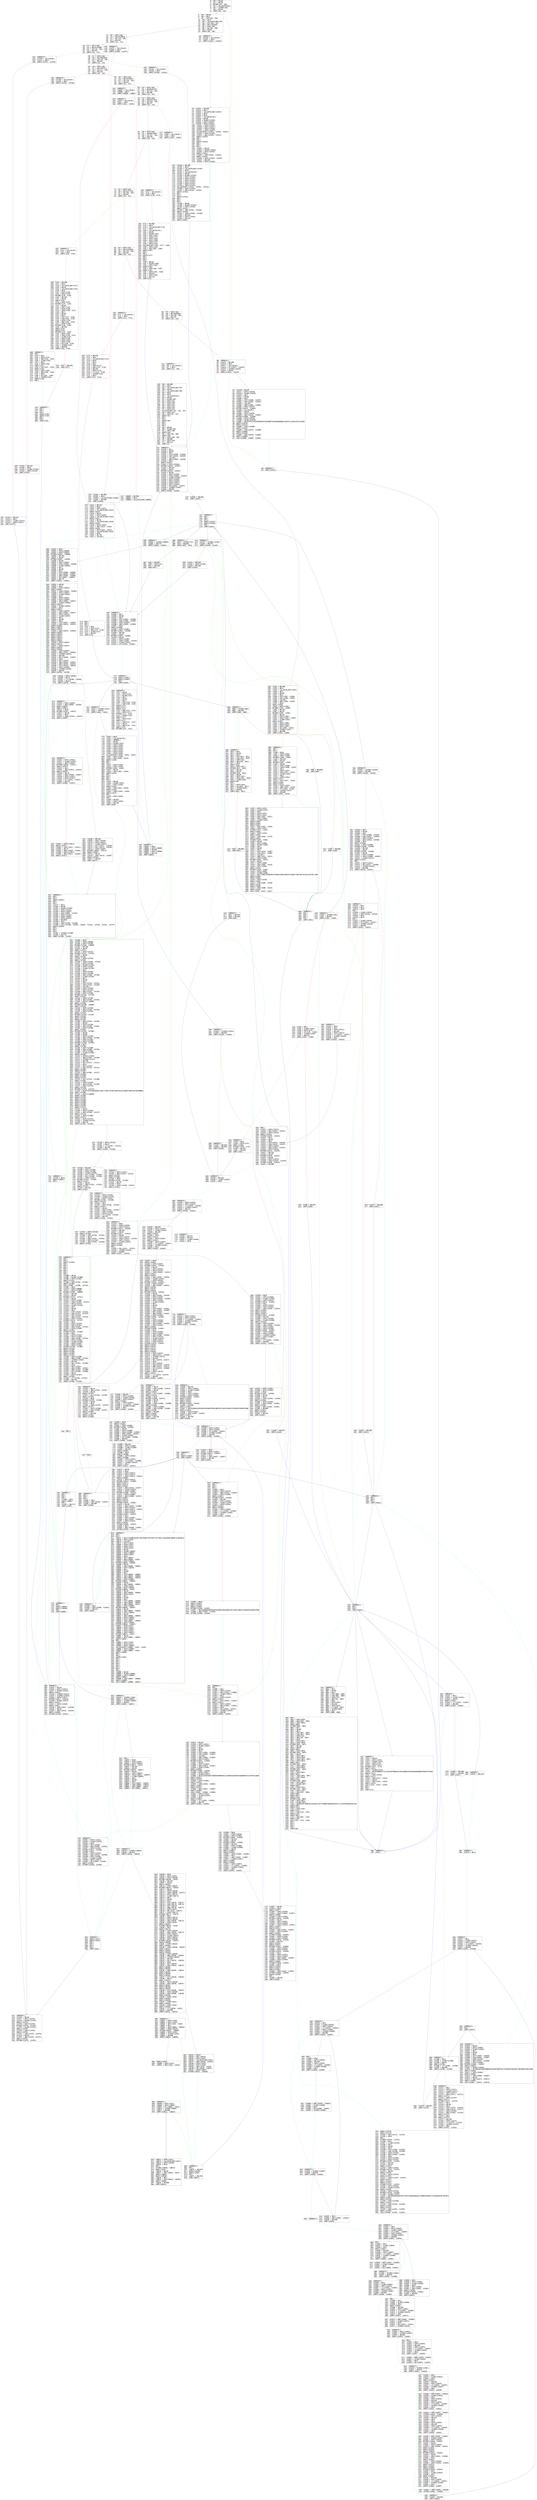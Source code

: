 digraph "graph.cfg.gv" {
	subgraph global {
		node [fontname=Courier fontsize=30.0 rank=same shape=box]
		block_0 [label="0: %00 = #0x60\l2: %01 = #0x40\l4: MSTORE(%01, %00)\l5: %02 = CALLDATASIZE()\l6: %03 = ISZERO(%02)\l7: %04 = #0x98\la: JUMPI(%04, %03)\l"]
		block_b [label="b: %05 = #0xE0\ld: %06 = #0x2\lf: %07 = EXP(%06, %05)\l10: %08 = #0x0\l12: %09 = CALLDATALOAD(%08)\l13: %0A = DIV(%09, %07)\l14: %0B = #0x173825D9\l19: %0C = DUP2(%0A)\l1a: %0D = EQ(%0A, %0B)\l1b: %0E = #0xEA\l1e: JUMPI(%0E, %0D)\l"]
		block_1f [label="1f: %0F = DUP1(%0A)\l20: %10 = #0x2F54BF6E\l25: %11 = EQ(%10, %0A)\l26: %12 = #0x143\l29: JUMPI(%12, %11)\l"]
		block_2a [label="2a: %13 = DUP1(%0A)\l2b: %14 = #0x4123CB6B\l30: %15 = EQ(%14, %0A)\l31: %16 = #0x153\l34: JUMPI(%16, %15)\l"]
		block_35 [label="35: %17 = DUP1(%0A)\l36: %18 = #0x7065CB48\l3b: %19 = EQ(%18, %0A)\l3c: %1A = #0x161\l3f: JUMPI(%1A, %19)\l"]
		block_40 [label="40: %1B = DUP1(%0A)\l41: %1C = #0x746C9171\l46: %1D = EQ(%1C, %0A)\l47: %1E = #0x193\l4a: JUMPI(%1E, %1D)\l"]
		block_4b [label="4b: %1F = DUP1(%0A)\l4c: %20 = #0x797AF627\l51: %21 = EQ(%20, %0A)\l52: %22 = #0x1A1\l55: JUMPI(%22, %21)\l"]
		block_56 [label="56: %23 = DUP1(%0A)\l57: %24 = #0xB61D27F6\l5c: %25 = EQ(%24, %0A)\l5d: %26 = #0x1B9\l60: JUMPI(%26, %25)\l"]
		block_61 [label="61: %27 = DUP1(%0A)\l62: %28 = #0xB75C7DC6\l67: %29 = EQ(%28, %0A)\l68: %2A = #0x1FC\l6b: JUMPI(%2A, %29)\l"]
		block_6c [label="6c: %2B = DUP1(%0A)\l6d: %2C = #0xBA51A6DF\l72: %2D = EQ(%2C, %0A)\l73: %2E = #0x230\l76: JUMPI(%2E, %2D)\l"]
		block_77 [label="77: %2F = DUP1(%0A)\l78: %30 = #0xC2CF7326\l7d: %31 = EQ(%30, %0A)\l7e: %32 = #0x262\l81: JUMPI(%32, %31)\l"]
		block_82 [label="82: %33 = DUP1(%0A)\l83: %34 = #0xC41A360A\l88: %35 = EQ(%34, %0A)\l89: %36 = #0x2A5\l8c: JUMPI(%36, %35)\l"]
		block_8d [label="8d: %37 = DUP1(%0A)\l8e: %38 = #0xF00D4B5D\l93: %39 = EQ(%38, %0A)\l94: %3A = #0x2CF\l97: JUMPI(%3A, %39)\l"]
		block_98 [label="98: JUMPDEST()\l99: %24A75 = #0x306\l9c: %24A76 = #0x0\l9e: %24A77 = CALLVALUE()\l9f: %24A78 = GT(%24A77, %24A76)\la0: %24A79 = ISZERO(%24A78)\la1: %24A7A = #0xE8\la4: JUMPI(%24A7A, %24A79)\l"]
		block_a5 [label="a5: %24A7B = #0x40\la7: %24A7C = DUP1(%24A7B)\la8: %24A7D = MLOAD(%24A7B)\la9: %24A7E = #0x1\lab: %24A7F = #0xA0\lad: %24A80 = #0x2\laf: %24A81 = EXP(%24A80, %24A7F)\lb0: %24A82 = SUB(%24A81, %24A7E)\lb1: %24A83 = CALLER()\lb2: %24A84 = AND(%24A83, %24A82)\lb3: %24A85 = DUP2(%24A7D)\lb4: MSTORE(%24A7D, %24A84)\lb5: %24A86 = CALLVALUE()\lb6: %24A87 = #0x20\lb8: %24A88 = DUP3(%24A7D)\lb9: %24A89 = ADD(%24A7D, %24A87)\lba: MSTORE(%24A89, %24A86)\lbb: %24A8A = DUP2(%24A7B)\lbc: %24A8B = MLOAD(%24A7B)\lbd: %24A8C = #0xE1FFFCC4923D04B559F4D29A8BFC6CDA04EB5B0D3C460751C2402C5C5CC9109C\lde: SWAP3(%24A7B)\ldf: SWAP2(%24A7D)\le0: %24A8D = DUP2(%24A8B)\le1: SWAP1(%24A7D)\le2: %24A8E = SUB(%24A7D, %24A8B)\le3: SWAP1(%24A8B)\le4: SWAP2(%24A7B)\le5: %24A8F = ADD(%24A7B, %24A8E)\le6: SWAP1(%24A8B)\le7: LOG1(%24A8B, %24A8F, %24A8C)\l"]
		block_e8 [label="e8: JUMPDEST()\le9: JUMP(%24A75)\l"]
		block_ea [label="ea: JUMPDEST()\leb: %22020 = CALLVALUE()\lec: %22021 = #0x2\lef: JUMPI(%22021, %22020)\l"]
		block_f0 [label="f0: %22022 = #0x306\lf3: %22023 = #0x4\lf5: %22024 = CALLDATALOAD(%22023)\lf6: %22025 = #0x0\lf8: %22026 = #0x0\lfa: %22027 = CALLDATASIZE()\lfb: %22028 = #0x40\lfd: %22029 = MLOAD(%22028)\lfe: %2202A = DUP1(%22029)\lff: %2202B = DUP4(%22026)\l100: %2202C = DUP4(%22027)\l101: %2202D = DUP1(%22027)\l102: %2202E = DUP3(%22026)\l103: %2202F = DUP5(%22029)\l104: CALLDATACOPY(%22029, %22026, %22027)\l105: %22030 = DUP3(%22029)\l106: %22031 = ADD(%22029, %22027)\l107: SWAP2(%22029)\l108: POP()\l109: POP()\l10a: SWAP3(%22026)\l10b: POP()\l10c: POP()\l10d: POP()\l10e: %22032 = #0x40\l110: %22033 = MLOAD(%22032)\l111: %22034 = DUP1(%22033)\l112: SWAP2(%22031)\l113: %22035 = SUB(%22031, %22033)\l114: SWAP1(%22033)\l115: %22036 = SHA3(%22033, %22035)\l116: %22037 = #0x34B\l119: %22038 = DUP2(%22036)\l"]
		block_11a [label="11a: JUMPDEST()\l11b: %22039 = #0x1\l11d: %2203A = #0xA0\l11f: %2203B = #0x2\l121: %2203C = EXP(%2203B, %2203A)\l122: %2203D = SUB(%2203C, %22039)\l123: %2203E = CALLER()\l124: %2203F = AND(%2203E, %2203D)\l125: %22040 = #0x0\l127: SWAP1(%2203F)\l128: %22041 = DUP2(%22040)\l129: MSTORE(%22040, %2203F)\l12a: %22042 = #0x102\l12d: %22043 = #0x20\l12f: MSTORE(%22043, %22042)\l130: %22044 = #0x40\l132: %22045 = DUP2(%22040)\l133: %22046 = SHA3(%22040, %22044)\l134: %22047 = SLOAD(%22046)\l135: %22048 = DUP2(%22040)\l136: %22049 = DUP1(%22040)\l137: %2204A = DUP3(%22047)\l138: %2204B = DUP2(%22040)\l139: %2204C = EQ(%22040, %22047)\l13a: %2204D = ISZERO(%2204C)\l13b: %2204E = #0xB52\l13e: JUMPI(%2204E, %2204D)\l"]
		block_13f [label="13f: %2204F = #0xCBC\l142: JUMP(%2204F)\l"]
		block_143 [label="143: JUMPDEST()\l144: %21FFF = CALLVALUE()\l145: %22000 = #0x2\l148: JUMPI(%22000, %21FFF)\l"]
		block_149 [label="149: %22001 = #0x308\l14c: %22002 = #0x4\l14e: %22003 = CALLDATALOAD(%22002)\l14f: %22004 = #0x1DB\l152: JUMP(%22004)\l"]
		block_153 [label="153: JUMPDEST()\l154: %21FF0 = CALLVALUE()\l155: %21FF1 = #0x2\l158: JUMPI(%21FF1, %21FF0)\l"]
		block_159 [label="159: %21FF2 = #0x31C\l15c: %21FF3 = #0x1\l15e: %21FF4 = SLOAD(%21FF3)\l15f: %21FF5 = DUP2(%21FF2)\l160: JUMP(%21FF2)\l"]
		block_161 [label="161: JUMPDEST()\l162: %1F44C = CALLVALUE()\l163: %1F44D = #0x2\l166: JUMPI(%1F44D, %1F44C)\l"]
		block_167 [label="167: %1F44E = #0x306\l16a: %1F44F = #0x4\l16c: %1F450 = CALLDATALOAD(%1F44F)\l16d: %1F451 = #0x0\l16f: %1F452 = CALLDATASIZE()\l170: %1F453 = #0x40\l172: %1F454 = MLOAD(%1F453)\l173: %1F455 = DUP1(%1F454)\l174: %1F456 = DUP4(%1F451)\l175: %1F457 = DUP4(%1F452)\l176: %1F458 = DUP1(%1F452)\l177: %1F459 = DUP3(%1F451)\l178: %1F45A = DUP5(%1F454)\l179: CALLDATACOPY(%1F454, %1F451, %1F452)\l17a: %1F45B = DUP3(%1F454)\l17b: %1F45C = ADD(%1F454, %1F452)\l17c: SWAP2(%1F454)\l17d: POP()\l17e: POP()\l17f: SWAP3(%1F451)\l180: POP()\l181: POP()\l182: POP()\l183: %1F45D = #0x40\l185: %1F45E = MLOAD(%1F45D)\l186: %1F45F = DUP1(%1F45E)\l187: SWAP2(%1F45C)\l188: %1F460 = SUB(%1F45C, %1F45E)\l189: SWAP1(%1F45E)\l18a: %1F461 = SHA3(%1F45E, %1F460)\l18b: %1F462 = #0x4CA\l18e: %1F463 = DUP2(%1F461)\l18f: %1F464 = #0x11A\l192: JUMP(%1F464)\l"]
		block_193 [label="193: JUMPDEST()\l194: %1F43D = CALLVALUE()\l195: %1F43E = #0x2\l198: JUMPI(%1F43E, %1F43D)\l"]
		block_199 [label="199: %1F43F = #0x31C\l19c: %1F440 = #0x0\l19e: %1F441 = SLOAD(%1F440)\l19f: %1F442 = DUP2(%1F43F)\l1a0: JUMP(%1F43F)\l"]
		block_1a1 [label="1a1: JUMPDEST()\l1a2: %1BDD7 = CALLVALUE()\l1a3: %1BDD8 = #0x2\l1a6: JUMPI(%1BDD8, %1BDD7)\l"]
		block_1a7 [label="1a7: %1BDD9 = #0x308\l1aa: %1BDDA = #0x4\l1ac: %1BDDB = CALLDATALOAD(%1BDDA)\l"]
		block_1ad [label="1ad: JUMPDEST()\l1ae: %1BDDC = #0x0\l1b0: %1BDDD = DUP2(%1BDDB)\l1b1: %1BDDE = #0x590\l1b4: %1BDDF = DUP2(%1BDDB)\l1b5: %1BDE0 = #0x11A\l1b8: JUMP(%1BDE0)\l"]
		block_1b9 [label="1b9: JUMPDEST()\l1ba: %1620 = CALLVALUE()\l1bb: %1621 = #0x2\l1be: JUMPI(%1621, %1620)\l"]
		block_1bf [label="1bf: %1622 = #0x31C\l1c2: %1623 = #0x4\l1c4: %1624 = DUP1(%1623)\l1c5: %1625 = CALLDATALOAD(%1623)\l1c6: SWAP1(%1623)\l1c7: %1626 = #0x24\l1c9: %1627 = DUP1(%1626)\l1ca: %1628 = CALLDATALOAD(%1626)\l1cb: SWAP2(%1623)\l1cc: %1629 = #0x44\l1ce: %162A = CALLDATALOAD(%1629)\l1cf: SWAP2(%1626)\l1d0: %162B = DUP3(%162A)\l1d1: %162C = ADD(%162A, %1626)\l1d2: SWAP2(%162A)\l1d3: %162D = ADD(%162A, %1623)\l1d4: %162E = CALLDATALOAD(%162D)\l1d5: %162F = #0x0\l1d7: %1630 = #0x7EC\l1da: %1631 = CALLER()\l"]
		block_1db [label="1db: JUMPDEST()\l1dc: %22005 = #0x1\l1de: %22006 = #0xA0\l1e0: %22007 = #0x2\l1e2: %22008 = EXP(%22007, %22006)\l1e3: %22009 = SUB(%22008, %22005)\l1e4: %2200A = DUP2(%22003)\l1e5: %2200B = AND(%22003, %22009)\l1e6: %2200C = #0x0\l1e8: SWAP1(%2200B)\l1e9: %2200D = DUP2(%2200C)\l1ea: MSTORE(%2200C, %2200B)\l1eb: %2200E = #0x102\l1ee: %2200F = #0x20\l1f0: MSTORE(%2200F, %2200E)\l1f1: %22010 = #0x40\l1f3: %22011 = DUP2(%2200C)\l1f4: %22012 = SHA3(%2200C, %22010)\l1f5: %22013 = SLOAD(%22012)\l1f6: %22014 = GT(%22013, %2200C)\l"]
		block_1f7 [label="1f7: JUMPDEST()\l1f8: SWAP2(%22001)\l1f9: SWAP1(%22003)\l1fa: POP()\l1fb: JUMP(%22001)\l"]
		block_1fc [label="1fc: JUMPDEST()\l1fd: %15D0 = CALLVALUE()\l1fe: %15D1 = #0x2\l201: JUMPI(%15D1, %15D0)\l"]
		block_202 [label="202: %15D2 = #0x306\l205: %15D3 = #0x4\l207: %15D4 = CALLDATALOAD(%15D3)\l208: %15D5 = #0x1\l20a: %15D6 = #0xA0\l20c: %15D7 = #0x2\l20e: %15D8 = EXP(%15D7, %15D6)\l20f: %15D9 = SUB(%15D8, %15D5)\l210: %15DA = CALLER()\l211: %15DB = AND(%15DA, %15D9)\l212: %15DC = #0x0\l214: SWAP1(%15DB)\l215: %15DD = DUP2(%15DC)\l216: MSTORE(%15DC, %15DB)\l217: %15DE = #0x102\l21a: %15DF = #0x20\l21c: MSTORE(%15DF, %15DE)\l21d: %15E0 = #0x40\l21f: %15E1 = DUP2(%15DC)\l220: %15E2 = SHA3(%15DC, %15E0)\l221: %15E3 = SLOAD(%15E2)\l222: SWAP1(%15DC)\l223: %15E4 = DUP1(%15DC)\l224: %15E5 = DUP3(%15E3)\l225: %15E6 = DUP2(%15DC)\l226: %15E7 = EQ(%15DC, %15E3)\l227: %15E8 = ISZERO(%15E7)\l228: %15E9 = #0x98B\l22b: JUMPI(%15E9, %15E8)\l"]
		block_22c [label="22c: %15EA = #0xA0A\l22f: JUMP(%15EA)\l"]
		block_230 [label="230: JUMPDEST()\l231: %C7A = CALLVALUE()\l232: %C7B = #0x2\l235: JUMPI(%C7B, %C7A)\l"]
		block_236 [label="236: %C7C = #0x306\l239: %C7D = #0x4\l23b: %C7E = CALLDATALOAD(%C7D)\l23c: %C7F = #0x0\l23e: %C80 = CALLDATASIZE()\l23f: %C81 = #0x40\l241: %C82 = MLOAD(%C81)\l242: %C83 = DUP1(%C82)\l243: %C84 = DUP4(%C7F)\l244: %C85 = DUP4(%C80)\l245: %C86 = DUP1(%C80)\l246: %C87 = DUP3(%C7F)\l247: %C88 = DUP5(%C82)\l248: CALLDATACOPY(%C82, %C7F, %C80)\l249: %C89 = DUP3(%C82)\l24a: %C8A = ADD(%C82, %C80)\l24b: SWAP2(%C82)\l24c: POP()\l24d: POP()\l24e: SWAP3(%C7F)\l24f: POP()\l250: POP()\l251: POP()\l252: %C8B = #0x40\l254: %C8C = MLOAD(%C8B)\l255: %C8D = DUP1(%C8C)\l256: SWAP2(%C8A)\l257: %C8E = SUB(%C8A, %C8C)\l258: SWAP1(%C8C)\l259: %C8F = SHA3(%C8C, %C8E)\l25a: %C90 = #0xA10\l25d: %C91 = DUP2(%C8F)\l25e: %C92 = #0x11A\l261: JUMP(%C92)\l"]
		block_262 [label="262: JUMPDEST()\l263: %C34 = CALLVALUE()\l264: %C35 = #0x2\l267: JUMPI(%C35, %C34)\l"]
		block_268 [label="268: %C36 = #0x308\l26b: %C37 = #0x4\l26d: %C38 = CALLDATALOAD(%C37)\l26e: %C39 = #0x24\l270: %C3A = CALLDATALOAD(%C39)\l271: %C3B = #0x0\l273: %C3C = DUP3(%C38)\l274: %C3D = DUP2(%C3B)\l275: MSTORE(%C3B, %C38)\l276: %C3E = #0x103\l279: %C3F = #0x20\l27b: SWAP1(%C3E)\l27c: %C40 = DUP2(%C3F)\l27d: MSTORE(%C3F, %C3E)\l27e: %C41 = #0x40\l280: %C42 = DUP1(%C41)\l281: %C43 = DUP4(%C3B)\l282: %C44 = SHA3(%C3B, %C41)\l283: %C45 = #0x1\l285: %C46 = #0xA0\l287: %C47 = #0x2\l289: %C48 = EXP(%C47, %C46)\l28a: %C49 = SUB(%C48, %C45)\l28b: %C4A = DUP6(%C3A)\l28c: %C4B = AND(%C3A, %C49)\l28d: %C4C = DUP5(%C3B)\l28e: MSTORE(%C3B, %C4B)\l28f: %C4D = #0x102\l292: SWAP1(%C44)\l293: SWAP3(%C3F)\l294: MSTORE(%C3F, %C4D)\l295: %C4E = DUP3(%C3B)\l296: %C4F = SHA3(%C3B, %C41)\l297: %C50 = SLOAD(%C4F)\l298: %C51 = DUP3(%C3B)\l299: %C52 = DUP2(%C50)\l29a: %C53 = DUP2(%C3B)\l29b: %C54 = EQ(%C3B, %C50)\l29c: %C55 = ISZERO(%C54)\l29d: %C56 = #0xA68\l2a0: JUMPI(%C56, %C55)\l"]
		block_2a1 [label="2a1: %C57 = #0xA7D\l2a4: JUMP(%C57)\l"]
		block_2a5 [label="2a5: JUMPDEST()\l2a6: %C11 = CALLVALUE()\l2a7: %C12 = #0x2\l2aa: JUMPI(%C12, %C11)\l"]
		block_2ab [label="2ab: %C13 = #0x32E\l2ae: %C14 = #0x4\l2b0: %C15 = CALLDATALOAD(%C14)\l2b1: %C16 = #0x0\l2b3: %C17 = #0x2\l2b5: %C18 = #0x1\l2b7: %C19 = DUP4(%C15)\l2b8: %C1A = ADD(%C15, %C18)\l2b9: %C1B = #0x100\l2bc: %C1C = DUP2(%C1A)\l2bd: %C1D = LT(%C1A, %C1B)\l2be: %C1E = ISZERO(%C1D)\l2bf: %C1F = #0x2\l2c2: JUMPI(%C1F, %C1E)\l"]
		block_2c3 [label="2c3: POP()\l2c4: POP()\l2c5: POP()\l2c6: %C20 = #0x3\l2c8: %C21 = DUP2(%C15)\l2c9: %C22 = ADD(%C15, %C20)\l2ca: %C23 = SLOAD(%C22)\l2cb: %C24 = #0x1F7\l2ce: JUMP(%C24)\l"]
		block_2cf [label="2cf: JUMPDEST()\l2d0: %56 = CALLVALUE()\l2d1: %57 = #0x2\l2d4: JUMPI(%57, %56)\l"]
		block_2d5 [label="2d5: %58 = #0x306\l2d8: %59 = #0x4\l2da: %5A = CALLDATALOAD(%59)\l2db: %5B = #0x24\l2dd: %5C = CALLDATALOAD(%5B)\l2de: %5D = #0x0\l2e0: %5E = #0x0\l2e2: %5F = CALLDATASIZE()\l2e3: %60 = #0x40\l2e5: %61 = MLOAD(%60)\l2e6: %62 = DUP1(%61)\l2e7: %63 = DUP4(%5E)\l2e8: %64 = DUP4(%5F)\l2e9: %65 = DUP1(%5F)\l2ea: %66 = DUP3(%5E)\l2eb: %67 = DUP5(%61)\l2ec: CALLDATACOPY(%61, %5E, %5F)\l2ed: %68 = DUP3(%61)\l2ee: %69 = ADD(%61, %5F)\l2ef: SWAP2(%61)\l2f0: POP()\l2f1: POP()\l2f2: SWAP3(%5E)\l2f3: POP()\l2f4: POP()\l2f5: POP()\l2f6: %6A = #0x40\l2f8: %6B = MLOAD(%6A)\l2f9: %6C = DUP1(%6B)\l2fa: SWAP2(%69)\l2fb: %6D = SUB(%69, %6B)\l2fc: SWAP1(%6B)\l2fd: %6E = SHA3(%6B, %6D)\l2fe: %6F = #0xA86\l301: %70 = DUP2(%6E)\l302: %71 = #0x11A\l305: JUMP(%71)\l"]
		block_306 [label="306: JUMPDEST()\l307: STOP()\l"]
		block_308 [label="308: JUMPDEST()\l309: %22015 = #0x40\l30b: %22016 = DUP1(%22015)\l30c: %22017 = MLOAD(%22015)\l30d: SWAP2(%22014)\l30e: %22018 = ISZERO(%22014)\l30f: %22019 = ISZERO(%22018)\l310: %2201A = DUP3(%22017)\l311: MSTORE(%22017, %22019)\l312: %2201B = MLOAD(%22015)\l313: SWAP1(%22017)\l314: %2201C = DUP2(%2201B)\l315: SWAP1(%22017)\l316: %2201D = SUB(%22017, %2201B)\l317: %2201E = #0x20\l319: %2201F = ADD(%2201E, %2201D)\l31a: SWAP1(%2201B)\l31b: RETURN(%2201B, %2201F)\l"]
		block_31c [label="31c: JUMPDEST()\l31d: %21FF6 = #0x40\l31f: %21FF7 = DUP1(%21FF6)\l320: %21FF8 = MLOAD(%21FF6)\l321: SWAP2(%21FF4)\l322: %21FF9 = DUP3(%21FF8)\l323: MSTORE(%21FF8, %21FF4)\l324: %21FFA = MLOAD(%21FF6)\l325: SWAP1(%21FF8)\l326: %21FFB = DUP2(%21FFA)\l327: SWAP1(%21FF8)\l328: %21FFC = SUB(%21FF8, %21FFA)\l329: %21FFD = #0x20\l32b: %21FFE = ADD(%21FFD, %21FFC)\l32c: SWAP1(%21FFA)\l32d: RETURN(%21FFA, %21FFE)\l"]
		block_32e [label="32e: JUMPDEST()\l32f: %C25 = #0x40\l331: %C26 = DUP1(%C25)\l332: %C27 = MLOAD(%C25)\l333: %C28 = #0x1\l335: %C29 = #0xA0\l337: %C2A = #0x2\l339: %C2B = EXP(%C2A, %C29)\l33a: %C2C = SUB(%C2B, %C28)\l33b: SWAP3(%C23)\l33c: SWAP1(%C27)\l33d: SWAP3(%C2C)\l33e: %C2D = AND(%C2C, %C23)\l33f: %C2E = DUP3(%C27)\l340: MSTORE(%C27, %C2D)\l341: %C2F = MLOAD(%C25)\l342: SWAP1(%C27)\l343: %C30 = DUP2(%C2F)\l344: SWAP1(%C27)\l345: %C31 = SUB(%C27, %C2F)\l346: %C32 = #0x20\l348: %C33 = ADD(%C32, %C31)\l349: SWAP1(%C2F)\l34a: RETURN(%C2F, %C33)\l"]
		block_34b [label="34b: JUMPDEST()\l34c: %24502 = ISZERO(%22040)\l34d: %24503 = #0x3B5\l350: JUMPI(%24503, %24502)\l"]
		block_351 [label="351: %24504 = #0x1\l353: %24505 = #0xA0\l355: %24506 = #0x2\l357: %24507 = EXP(%24506, %24505)\l358: %24508 = SUB(%24507, %24504)\l359: %24509 = DUP4(%22024)\l35a: %2450A = AND(%22024, %24508)\l35b: %2450B = #0x0\l35d: SWAP1(%2450A)\l35e: %2450C = DUP2(%2450B)\l35f: MSTORE(%2450B, %2450A)\l360: %2450D = #0x102\l363: %2450E = #0x20\l365: MSTORE(%2450E, %2450D)\l366: %2450F = #0x40\l368: %24510 = DUP2(%2450B)\l369: %24511 = SHA3(%2450B, %2450F)\l36a: %24512 = SLOAD(%24511)\l36b: SWAP3(%22025)\l36c: POP()\l36d: %24513 = DUP3(%24512)\l36e: %24514 = EQ(%24512, %2450B)\l36f: %24515 = ISZERO(%24514)\l370: %24516 = #0x3BA\l373: JUMPI(%24516, %24515)\l"]
		block_374 [label="374: %24517 = #0x3B5\l377: JUMP(%24517)\l"]
		block_378 [label="378: JUMPDEST()\l379: %24A64 = #0x40\l37b: %24A65 = DUP1(%24A64)\l37c: %24A66 = MLOAD(%24A64)\l37d: %24A67 = #0x1\l37f: %24A68 = #0xA0\l381: %24A69 = #0x2\l383: %24A6A = EXP(%24A69, %24A68)\l384: %24A6B = SUB(%24A6A, %24A67)\l385: %24A6C = DUP6(%22024)\l386: %24A6D = AND(%22024, %24A6B)\l387: %24A6E = DUP2(%24A66)\l388: MSTORE(%24A66, %24A6D)\l389: SWAP1(%24A64)\l38a: %24A6F = MLOAD(%24A64)\l38b: %24A70 = #0x58619076ADF5BB0943D100EF88D52D7C3FD691B19D3A9071B555B651FBF418DA\l3ac: SWAP2(%24A66)\l3ad: %24A71 = DUP2(%24A6F)\l3ae: SWAP1(%24A66)\l3af: %24A72 = SUB(%24A66, %24A6F)\l3b0: %24A73 = #0x20\l3b2: %24A74 = ADD(%24A73, %24A72)\l3b3: SWAP1(%24A6F)\l3b4: LOG1(%24A6F, %24A74, %24A70)\l"]
		block_3b5 [label="3b5: JUMPDEST()\l3b6: POP()\l3b7: POP()\l3b8: POP()\l3b9: JUMP(%22022)\l"]
		block_3ba [label="3ba: JUMPDEST()\l3bb: %24518 = #0x1\l3bd: %24519 = #0x1\l3bf: %2451A = #0x0\l3c1: POP()\l3c2: %2451B = SLOAD(%24519)\l3c3: %2451C = SUB(%2451B, %24518)\l3c4: %2451D = #0x0\l3c6: %2451E = #0x0\l3c8: POP()\l3c9: %2451F = SLOAD(%2451D)\l3ca: %24520 = GT(%2451F, %2451C)\l3cb: %24521 = ISZERO(%24520)\l3cc: %24522 = #0x3D4\l3cf: JUMPI(%24522, %24521)\l"]
		block_3d0 [label="3d0: %24523 = #0x3B5\l3d3: JUMP(%24523)\l"]
		block_3d4 [label="3d4: JUMPDEST()\l3d5: %24524 = #0x0\l3d7: %24525 = #0x2\l3d9: %24526 = DUP4(%24512)\l3da: %24527 = #0x100\l3dd: %24528 = DUP2(%24512)\l3de: %24529 = LT(%24512, %24527)\l3df: %2452A = ISZERO(%24529)\l3e0: %2452B = #0x2\l3e3: JUMPI(%2452B, %2452A)\l"]
		block_3e4 [label="3e4: POP()\l3e5: %2452C = DUP4(%24512)\l3e6: %2452D = ADD(%24512, %24525)\l3e7: %2452E = DUP2(%24524)\l3e8: SWAP1(%2452D)\l3e9: SSTORE(%2452D, %24524)\l3ea: %2452F = #0x1\l3ec: %24530 = #0xA0\l3ee: %24531 = #0x2\l3f0: %24532 = EXP(%24531, %24530)\l3f1: %24533 = SUB(%24532, %2452F)\l3f2: %24534 = DUP5(%22024)\l3f3: %24535 = AND(%22024, %24533)\l3f4: %24536 = DUP2(%24524)\l3f5: MSTORE(%24524, %24535)\l3f6: %24537 = #0x102\l3f9: %24538 = #0x20\l3fb: MSTORE(%24538, %24537)\l3fc: %24539 = #0x40\l3fe: %2453A = DUP2(%24524)\l3ff: %2453B = SHA3(%24524, %24539)\l400: SSTORE(%2453B, %24524)\l401: %2453C = #0x48B\l"]
		block_404 [label="404: JUMPDEST()\l405: %2453D = #0x104\l408: %2453E = SLOAD(%2453D)\l409: %2453F = #0x0\l"]
		block_40b [label="40b: JUMPDEST()\l40c: %24540 = DUP2(%2453E)\l40d: %24541 = DUP2(%2453F)\l40e: %24542 = LT(%2453F, %2453E)\l40f: %24543 = ISZERO(%24542)\l410: %24544 = #0xCC4\l413: JUMPI(%24544, %24543)\l"]
		block_414 [label="414: %24545 = #0x104\l417: %24546 = DUP1(%24545)\l418: %24547 = SLOAD(%24545)\l419: %24548 = #0x105\l41c: SWAP2(%24545)\l41d: %24549 = #0x0\l41f: SWAP2(%24547)\l420: %2454A = DUP5(%2453F)\l421: SWAP1(%24547)\l422: %2454B = DUP2(%2453F)\l423: %2454C = LT(%2453F, %24547)\l424: %2454D = ISZERO(%2454C)\l425: %2454E = #0x2\l428: JUMPI(%2454E, %2454D)\l"]
		block_429 [label="429: %2454F = #0x0\l42b: SWAP2(%24545)\l42c: %24550 = DUP3(%2454F)\l42d: MSTORE(%2454F, %24545)\l42e: %24551 = #0x20\l430: %24552 = DUP1(%24551)\l431: %24553 = DUP4(%2454F)\l432: %24554 = SHA3(%2454F, %24551)\l433: SWAP1(%24551)\l434: SWAP2(%2453F)\l435: %24555 = ADD(%2453F, %24554)\l436: %24556 = SLOAD(%24555)\l437: %24557 = DUP4(%24549)\l438: MSTORE(%24549, %24556)\l439: %24558 = DUP3(%24549)\l43a: %24559 = ADD(%24549, %24551)\l43b: SWAP3(%24548)\l43c: SWAP1(%2454F)\l43d: SWAP3(%24559)\l43e: MSTORE(%24559, %24548)\l43f: %2455A = #0x40\l441: %2455B = ADD(%2455A, %24549)\l442: %2455C = DUP2(%2454F)\l443: %2455D = SHA3(%2454F, %2455B)\l444: %2455E = DUP1(%2455D)\l445: %2455F = SLOAD(%2455D)\l446: %24560 = #0x1\l448: %24561 = #0xA0\l44a: %24562 = #0x2\l44c: %24563 = EXP(%24562, %24561)\l44d: %24564 = SUB(%24563, %24560)\l44e: %24565 = NOT(%24564)\l44f: %24566 = AND(%24565, %2455F)\l450: %24567 = DUP2(%2455D)\l451: SSTORE(%2455D, %24566)\l452: %24568 = #0x1\l454: %24569 = DUP2(%2455D)\l455: %2456A = DUP2(%24568)\l456: %2456B = ADD(%24568, %2455D)\l457: %2456C = DUP4(%2454F)\l458: SWAP1(%2456B)\l459: SSTORE(%2456B, %2454F)\l45a: %2456D = #0x2\l45c: %2456E = DUP3(%2455D)\l45d: %2456F = DUP2(%2456D)\l45e: %24570 = ADD(%2456D, %2455D)\l45f: %24571 = DUP1(%24570)\l460: %24572 = SLOAD(%24570)\l461: %24573 = DUP6(%2454F)\l462: %24574 = DUP3(%24570)\l463: SSTORE(%24570, %2454F)\l464: SWAP4(%2455D)\l465: SWAP5(%2454F)\l466: SWAP4(%24572)\l467: SWAP1(%24570)\l468: SWAP3(%24568)\l469: %24575 = DUP2(%24572)\l46a: %24576 = AND(%24572, %24568)\l46b: %24577 = ISZERO(%24576)\l46c: %24578 = #0x100\l46f: %24579 = MUL(%24578, %24577)\l470: %2457A = #0x0\l472: %2457B = NOT(%2457A)\l473: %2457C = ADD(%2457B, %24579)\l474: %2457D = AND(%2457C, %24572)\l475: %2457E = DIV(%2457D, %2456D)\l476: %2457F = #0x1F\l478: %24580 = DUP2(%2457E)\l479: SWAP1(%2457F)\l47a: %24581 = LT(%2457F, %2457E)\l47b: %24582 = #0xD3C\l47e: JUMPI(%24582, %24581)\l"]
		block_47f [label="47f: POP()\l"]
		block_480 [label="480: JUMPDEST()\l481: POP()\l482: POP()\l483: POP()\l484: %2459C = #0x1\l486: %2459D = ADD(%2459C, %2453F)\l487: %2459E = #0x40B\l48a: JUMP(%2459E)\l"]
		block_48b [label="48b: JUMPDEST()\l48c: %245F5 = #0x378\l"]
		block_48f [label="48f: JUMPDEST()\l490: %245F6 = #0x1\l"]
		block_492 [label="492: JUMPDEST()\l493: %245F7 = #0x1\l495: %245F8 = SLOAD(%245F7)\l496: %245F9 = DUP2(%245F6)\l497: %245FA = LT(%245F6, %245F8)\l498: %245FB = ISZERO(%245FA)\l499: %245FC = #0xD5A\l49c: JUMPI(%245FC, %245FB)\l"]
		block_49d [label="49d: JUMPDEST()\l49e: %245FD = #0x1\l4a0: %245FE = SLOAD(%245FD)\l4a1: %245FF = DUP2(%245F6)\l4a2: %24600 = LT(%245F6, %245FE)\l4a3: %24601 = DUP1(%24600)\l4a4: %24602 = ISZERO(%24600)\l4a5: %24603 = #0x4BD\l4a8: JUMPI(%24603, %24602)\l"]
		block_4a9 [label="4a9: POP()\l4aa: %24604 = #0x2\l4ac: %24605 = DUP2(%245F6)\l4ad: %24606 = #0x100\l4b0: %24607 = DUP2(%245F6)\l4b1: %24608 = LT(%245F6, %24606)\l4b2: %24609 = ISZERO(%24608)\l4b3: %2460A = #0x2\l4b6: JUMPI(%2460A, %24609)\l"]
		block_4b7 [label="4b7: %2460B = ADD(%245F6, %24604)\l4b8: %2460C = SLOAD(%2460B)\l4b9: %2460D = #0x0\l4bb: %2460E = EQ(%2460D, %2460C)\l4bc: %2460F = ISZERO(%2460E)\l"]
		block_4bd [label="4bd: JUMPDEST()\l4be: %2483A = ISZERO(%24600)\l4bf: %2483B = #0xD5D\l4c2: JUMPI(%2483B, %2483A)\l"]
		block_4c3 [label="4c3: %2483C = #0x1\l4c5: %2483D = ADD(%2483C, %245F6)\l4c6: %2483E = #0x49D\l4c9: JUMP(%2483E)\l"]
		block_4ca [label="4ca: JUMPDEST()\l4cb: %21A3F = ISZERO(%1F46C)\l4cc: %21A40 = #0x557\l4cf: JUMPI(%21A40, %21A3F)\l"]
		block_4d0 [label="4d0: %21A41 = #0x55B\l4d3: %21A42 = DUP3(%1F450)\l4d4: %21A43 = #0x1DB\l4d7: JUMP(%21A43)\l"]
		block_4d8 [label="4d8: JUMPDEST()\l4d9: %21FC1 = #0x1\l4db: %21FC2 = DUP1(%21FC1)\l4dc: %21FC3 = SLOAD(%21FC1)\l4dd: %21FC4 = DUP2(%21FC1)\l4de: %21FC5 = ADD(%21FC1, %21FC3)\l4df: SWAP1(%21FC1)\l4e0: %21FC6 = DUP2(%21FC5)\l4e1: SWAP1(%21FC1)\l4e2: SSTORE(%21FC1, %21FC5)\l4e3: %21FC7 = #0x1\l4e5: %21FC8 = #0xA0\l4e7: %21FC9 = #0x2\l4e9: %21FCA = EXP(%21FC9, %21FC8)\l4ea: %21FCB = SUB(%21FCA, %21FC7)\l4eb: %21FCC = DUP4(%1F450)\l4ec: %21FCD = AND(%1F450, %21FCB)\l4ed: SWAP1(%21FC5)\l4ee: %21FCE = #0x2\l4f0: SWAP1(%21FC5)\l4f1: %21FCF = #0x100\l4f4: %21FD0 = DUP2(%21FC5)\l4f5: %21FD1 = LT(%21FC5, %21FCF)\l4f6: %21FD2 = ISZERO(%21FD1)\l4f7: %21FD3 = #0x2\l4fa: JUMPI(%21FD3, %21FD2)\l"]
		block_4fb [label="4fb: SWAP1(%21FCE)\l4fc: SWAP1(%21FC5)\l4fd: %21FD4 = ADD(%21FC5, %21FCE)\l4fe: %21FD5 = #0x0\l500: POP()\l501: SSTORE(%21FD4, %21FCD)\l502: %21FD6 = #0x1\l504: %21FD7 = SLOAD(%21FD6)\l505: %21FD8 = #0x1\l507: %21FD9 = #0xA0\l509: %21FDA = #0x2\l50b: %21FDB = EXP(%21FDA, %21FD9)\l50c: %21FDC = SUB(%21FDB, %21FD8)\l50d: %21FDD = DUP4(%1F450)\l50e: %21FDE = AND(%1F450, %21FDC)\l50f: %21FDF = #0x0\l511: %21FE0 = DUP2(%21FDE)\l512: %21FE1 = DUP2(%21FDF)\l513: MSTORE(%21FDF, %21FDE)\l514: %21FE2 = #0x102\l517: %21FE3 = #0x20\l519: SWAP1(%21FE2)\l51a: %21FE4 = DUP2(%21FE3)\l51b: MSTORE(%21FE3, %21FE2)\l51c: %21FE5 = #0x40\l51e: SWAP2(%21FDF)\l51f: %21FE6 = DUP3(%21FE5)\l520: SWAP1(%21FDF)\l521: %21FE7 = SHA3(%21FDF, %21FE5)\l522: SWAP4(%21FD7)\l523: SWAP1(%21FE3)\l524: SWAP4(%21FE7)\l525: SSTORE(%21FE7, %21FD7)\l526: %21FE8 = DUP1(%21FE5)\l527: %21FE9 = MLOAD(%21FE5)\l528: SWAP2(%21FDE)\l529: %21FEA = DUP3(%21FE9)\l52a: MSTORE(%21FE9, %21FDE)\l52b: %21FEB = MLOAD(%21FE5)\l52c: %21FEC = #0x994A936646FE87FFE4F1E469D3D6AA417D6B855598397F323DE5B449F765F0C3\l54d: SWAP3(%21FE3)\l54e: SWAP2(%21FE9)\l54f: %21FED = DUP2(%21FEB)\l550: SWAP1(%21FE9)\l551: %21FEE = SUB(%21FE9, %21FEB)\l552: SWAP1(%21FEB)\l553: SWAP2(%21FE3)\l554: %21FEF = ADD(%21FE3, %21FEE)\l555: SWAP1(%21FEB)\l556: LOG1(%21FEB, %21FEF, %21FEC)\l"]
		block_557 [label="557: JUMPDEST()\l558: POP()\l559: POP()\l55a: JUMP(%2453C)\l"]
		block_55b [label="55b: JUMPDEST()\l55c: %21A54 = ISZERO(%21A53)\l55d: %21A55 = #0x565\l560: JUMPI(%21A55, %21A54)\l"]
		block_561 [label="561: %21A56 = #0x557\l564: JUMP(%21A56)\l"]
		block_565 [label="565: JUMPDEST()\l566: %21A57 = #0x56D\l569: %21A58 = #0x404\l56c: JUMP(%21A58)\l"]
		block_56d [label="56d: JUMPDEST()\l56e: %21B11 = #0x1\l570: %21B12 = SLOAD(%21B11)\l571: %21B13 = #0xFA\l573: SWAP1(%21B12)\l574: %21B14 = LT(%21B12, %21B13)\l575: %21B15 = #0x580\l578: JUMPI(%21B15, %21B14)\l"]
		block_579 [label="579: %21B16 = #0x580\l57c: %21B17 = #0x48F\l57f: JUMP(%21B17)\l"]
		block_580 [label="580: JUMPDEST()\l581: %21FBB = #0x1\l583: %21FBC = SLOAD(%21FBB)\l584: %21FBD = #0xFA\l586: SWAP1(%21FBC)\l587: %21FBE = LT(%21FBC, %21FBD)\l588: %21FBF = #0x4D8\l58b: JUMPI(%21FBF, %21FBE)\l"]
		block_58c [label="58c: %21FC0 = #0x557\l58f: JUMP(%21FC0)\l"]
		block_590 [label="590: JUMPDEST()\l591: %1EED1 = ISZERO(%1BDE8)\l592: %1EED2 = #0x71F\l595: JUMPI(%1EED2, %1EED1)\l"]
		block_596 [label="596: %1EED3 = #0x0\l598: %1EED4 = DUP4(%1BDDB)\l599: %1EED5 = DUP2(%1EED3)\l59a: MSTORE(%1EED3, %1BDDB)\l59b: %1EED6 = #0x105\l59e: %1EED7 = #0x20\l5a0: MSTORE(%1EED7, %1EED6)\l5a1: %1EED8 = #0x40\l5a3: %1EED9 = DUP2(%1EED3)\l5a4: %1EEDA = SHA3(%1EED3, %1EED8)\l5a5: %1EEDB = SLOAD(%1EEDA)\l5a6: %1EEDC = #0x1\l5a8: %1EEDD = #0xA0\l5aa: %1EEDE = #0x2\l5ac: %1EEDF = EXP(%1EEDE, %1EEDD)\l5ad: %1EEE0 = SUB(%1EEDF, %1EEDC)\l5ae: %1EEE1 = AND(%1EEE0, %1EEDB)\l5af: %1EEE2 = EQ(%1EEE1, %1EED3)\l5b0: %1EEE3 = #0x71F\l5b3: JUMPI(%1EEE3, %1EEE2)\l"]
		block_5b4 [label="5b4: %1EEE4 = #0x40\l5b6: %1EEE5 = #0x0\l5b8: %1EEE6 = DUP2(%1EEE4)\l5b9: SWAP1(%1EEE5)\l5ba: %1EEE7 = SHA3(%1EEE5, %1EEE4)\l5bb: %1EEE8 = DUP1(%1EEE7)\l5bc: %1EEE9 = SLOAD(%1EEE7)\l5bd: %1EEEA = #0x1\l5bf: %1EEEB = DUP3(%1EEE7)\l5c0: %1EEEC = DUP2(%1EEEA)\l5c1: %1EEED = ADD(%1EEEA, %1EEE7)\l5c2: %1EEEE = SLOAD(%1EEED)\l5c3: SWAP4(%1EEE4)\l5c4: %1EEEF = MLOAD(%1EEE4)\l5c5: %1EEF0 = #0x2\l5c7: SWAP4(%1EEE7)\l5c8: %1EEF1 = DUP5(%1EEF0)\l5c9: %1EEF2 = ADD(%1EEF0, %1EEE7)\l5ca: %1EEF3 = DUP1(%1EEF2)\l5cb: %1EEF4 = SLOAD(%1EEF2)\l5cc: %1EEF5 = #0x1\l5ce: %1EEF6 = #0xA0\l5d0: %1EEF7 = #0x2\l5d2: %1EEF8 = EXP(%1EEF7, %1EEF6)\l5d3: %1EEF9 = SUB(%1EEF8, %1EEF5)\l5d4: SWAP5(%1EEE9)\l5d5: SWAP1(%1EEF4)\l5d6: SWAP5(%1EEF9)\l5d7: %1EEFA = AND(%1EEF9, %1EEE9)\l5d8: SWAP6(%1EEEE)\l5d9: SWAP5(%1EEF0)\l5da: SWAP1(%1EEF2)\l5db: SWAP4(%1EEF4)\l5dc: SWAP2(%1EEEF)\l5dd: SWAP3(%1EEEA)\l5de: %1EEFB = DUP4(%1EEEF)\l5df: SWAP3(%1EEF4)\l5e0: %1EEFC = DUP6(%1EEF2)\l5e1: SWAP3(%1EEF0)\l5e2: SWAP2(%1EEEA)\l5e3: %1EEFD = DUP2(%1EEF4)\l5e4: %1EEFE = AND(%1EEF4, %1EEEA)\l5e5: %1EEFF = ISZERO(%1EEFE)\l5e6: %1EF00 = #0x100\l5e9: %1EF01 = MUL(%1EF00, %1EEFF)\l5ea: %1EF02 = #0x0\l5ec: %1EF03 = NOT(%1EF02)\l5ed: %1EF04 = ADD(%1EF03, %1EF01)\l5ee: %1EF05 = AND(%1EF04, %1EEF4)\l5ef: %1EF06 = DIV(%1EF05, %1EEF0)\l5f0: %1EF07 = DUP1(%1EF06)\l5f1: %1EF08 = ISZERO(%1EF06)\l5f2: %1EF09 = #0x63C\l5f5: JUMPI(%1EF09, %1EF08)\l"]
		block_5f6 [label="5f6: %1EF0A = DUP1(%1EF06)\l5f7: %1EF0B = #0x1F\l5f9: %1EF0C = LT(%1EF0B, %1EF06)\l5fa: %1EF0D = #0x611\l5fd: JUMPI(%1EF0D, %1EF0C)\l"]
		block_5fe [label="5fe: %1EF0E = #0x100\l601: %1EF0F = DUP1(%1EF0E)\l602: %1EF10 = DUP4(%1EEF2)\l603: %1EF11 = SLOAD(%1EEF2)\l604: %1EF12 = DIV(%1EF11, %1EF0E)\l605: %1EF13 = MUL(%1EF12, %1EF0E)\l606: %1EF14 = DUP4(%1EEEF)\l607: MSTORE(%1EEEF, %1EF13)\l608: SWAP2(%1EEEF)\l609: %1EF15 = #0x20\l60b: %1EF16 = ADD(%1EF15, %1EEEF)\l60c: SWAP2(%1EF06)\l60d: %1EF17 = #0x63C\l610: JUMP(%1EF17)\l"]
		block_611 [label="611: JUMPDEST()\l612: %1F0C0 = DUP3(%1EEEF)\l613: %1F0C1 = ADD(%1EEEF, %1EF06)\l614: SWAP2(%1EEEF)\l615: SWAP1(%1EEF2)\l616: %1F0C2 = #0x0\l618: MSTORE(%1F0C2, %1EEF2)\l619: %1F0C3 = #0x20\l61b: %1F0C4 = #0x0\l61d: %1F0C5 = SHA3(%1F0C4, %1F0C3)\l61e: SWAP1(%1EEEF)\l"]
		block_61f [label="61f: JUMPDEST()\l620: %1F0C6 = DUP2(%1F0C5)\l621: %1F0C7 = SLOAD(%1F0C5)\l622: %1F0C8 = DUP2(%1EEEF)\l623: MSTORE(%1EEEF, %1F0C7)\l624: SWAP1(%1F0C5)\l625: %1F0C9 = #0x1\l627: %1F0CA = ADD(%1F0C9, %1F0C5)\l628: SWAP1(%1EEEF)\l629: %1F0CB = #0x20\l62b: %1F0CC = ADD(%1F0CB, %1EEEF)\l62c: %1F0CD = DUP1(%1F0CC)\l62d: %1F0CE = DUP4(%1F0C1)\l62e: %1F0CF = GT(%1F0C1, %1F0CC)\l62f: %1F0D0 = #0x61F\l632: JUMPI(%1F0D0, %1F0CF)\l"]
		block_633 [label="633: %1F0D1 = DUP3(%1F0C1)\l634: SWAP1(%1F0CC)\l635: %1F0D2 = SUB(%1F0CC, %1F0C1)\l636: %1F0D3 = #0x1F\l638: %1F0D4 = AND(%1F0D3, %1F0D2)\l639: %1F0D5 = DUP3(%1F0C1)\l63a: %1F0D6 = ADD(%1F0C1, %1F0D4)\l63b: SWAP2(%1F0C1)\l"]
		block_63c [label="63c: JUMPDEST()\l63d: POP()\l63e: POP()\l63f: SWAP2(%1EEF2)\l640: POP()\l641: POP()\l642: %1F27F = #0x0\l644: %1F280 = #0x40\l646: %1F281 = MLOAD(%1F280)\l647: %1F282 = DUP1(%1F281)\l648: %1F283 = DUP4(%1EEEF)\l649: %1F284 = SUB(%1EEEF, %1F281)\l64a: %1F285 = DUP2(%1F281)\l64b: %1F286 = DUP6(%1EEEE)\l64c: %1F287 = DUP8(%1EEFA)\l64d: %1F288 = #0x8502\l650: %1F289 = GAS()\l651: %1F28A = SUB(%1F289, %1F288)\l652: %1F28B = CALL(%1F28A, %1EEFA, %1EEEE, %1F281, %1F284, %1F281, %1F27F)\l653: SWAP3(%1EEFA)\l654: POP()\l655: POP()\l656: POP()\l657: %1F28C = ISZERO(%1F28B)\l658: %1F28D = #0x71A\l65b: JUMPI(%1F28D, %1F28C)\l"]
		block_65c [label="65c: %1F28E = #0x0\l65e: %1F28F = DUP4(%1BDDB)\l65f: %1F290 = DUP2(%1F28E)\l660: MSTORE(%1F28E, %1BDDB)\l661: %1F291 = #0x105\l664: %1F292 = #0x20\l666: SWAP1(%1F291)\l667: %1F293 = DUP2(%1F292)\l668: MSTORE(%1F292, %1F291)\l669: %1F294 = #0x40\l66b: SWAP2(%1F28E)\l66c: %1F295 = DUP3(%1F294)\l66d: SWAP1(%1F28E)\l66e: %1F296 = SHA3(%1F28E, %1F294)\l66f: %1F297 = DUP3(%1F294)\l670: %1F298 = MLOAD(%1F294)\l671: %1F299 = DUP2(%1F296)\l672: %1F29A = SLOAD(%1F296)\l673: %1F29B = #0x1\l675: %1F29C = DUP4(%1F296)\l676: %1F29D = DUP2(%1F29B)\l677: %1F29E = ADD(%1F29B, %1F296)\l678: %1F29F = SLOAD(%1F29E)\l679: %1F2A0 = #0x1\l67b: %1F2A1 = #0xA0\l67d: %1F2A2 = #0x2\l67f: %1F2A3 = EXP(%1F2A2, %1F2A1)\l680: %1F2A4 = SUB(%1F2A3, %1F2A0)\l681: %1F2A5 = CALLER()\l682: %1F2A6 = DUP2(%1F2A4)\l683: %1F2A7 = DUP2(%1F2A5)\l684: %1F2A8 = AND(%1F2A5, %1F2A4)\l685: %1F2A9 = DUP7(%1F298)\l686: MSTORE(%1F298, %1F2A8)\l687: SWAP7(%1F292)\l688: %1F2AA = DUP6(%1F298)\l689: %1F2AB = ADD(%1F298, %1F292)\l68a: %1F2AC = DUP12(%1BDDB)\l68b: SWAP1(%1F2AB)\l68c: MSTORE(%1F2AB, %1BDDB)\l68d: SWAP7(%1F294)\l68e: %1F2AD = DUP5(%1F298)\l68f: %1F2AE = ADD(%1F298, %1F294)\l690: %1F2AF = DUP2(%1F29F)\l691: SWAP1(%1F2AE)\l692: MSTORE(%1F2AE, %1F29F)\l693: SWAP2(%1F29A)\l694: SWAP1(%1F29B)\l695: SWAP6(%1F2A4)\l696: %1F2B0 = AND(%1F2A4, %1F29A)\l697: %1F2B1 = #0x60\l699: %1F2B2 = DUP4(%1F298)\l69a: %1F2B3 = ADD(%1F298, %1F2B1)\l69b: %1F2B4 = DUP2(%1F2B0)\l69c: SWAP1(%1F2B3)\l69d: MSTORE(%1F2B3, %1F2B0)\l69e: %1F2B5 = #0xA0\l6a0: %1F2B6 = #0x80\l6a2: %1F2B7 = DUP5(%1F298)\l6a3: %1F2B8 = ADD(%1F298, %1F2B6)\l6a4: %1F2B9 = DUP2(%1F2B5)\l6a5: %1F2BA = DUP2(%1F2B8)\l6a6: MSTORE(%1F2B8, %1F2B5)\l6a7: %1F2BB = #0x2\l6a9: SWAP6(%1F296)\l6aa: %1F2BC = DUP7(%1F2BB)\l6ab: %1F2BD = ADD(%1F2BB, %1F296)\l6ac: %1F2BE = DUP1(%1F2BD)\l6ad: %1F2BF = SLOAD(%1F2BD)\l6ae: SWAP9(%1F29B)\l6af: %1F2C0 = DUP10(%1F2BF)\l6b0: %1F2C1 = AND(%1F2BF, %1F29B)\l6b1: %1F2C2 = ISZERO(%1F2C1)\l6b2: %1F2C3 = #0x100\l6b5: %1F2C4 = MUL(%1F2C3, %1F2C2)\l6b6: %1F2C5 = #0x0\l6b8: %1F2C6 = NOT(%1F2C5)\l6b9: %1F2C7 = ADD(%1F2C6, %1F2C4)\l6ba: SWAP1(%1F2BD)\l6bb: SWAP9(%1F2BF)\l6bc: %1F2C8 = AND(%1F2BF, %1F2C7)\l6bd: SWAP6(%1F2BB)\l6be: SWAP1(%1F2B8)\l6bf: SWAP6(%1F2C8)\l6c0: %1F2C9 = DIV(%1F2C8, %1F2BB)\l6c1: SWAP1(%1F2B5)\l6c2: %1F2CA = DUP5(%1F298)\l6c3: %1F2CB = ADD(%1F298, %1F2B5)\l6c4: %1F2CC = DUP2(%1F2C9)\l6c5: SWAP1(%1F2CB)\l6c6: MSTORE(%1F2CB, %1F2C9)\l6c7: %1F2CD = #0xE7C957C06E9A662C1A6C77366179F5B702B97651DC28EEE7D5BF1DFF6E40BB4A\l6e8: SWAP7(%1F2BD)\l6e9: %1F2CE = DUP11(%1BDDB)\l6ea: SWAP6(%1F2B8)\l6eb: SWAP4(%1F29F)\l6ec: SWAP5(%1F298)\l6ed: SWAP3(%1F2B0)\l6ee: SWAP4(%1F2B8)\l6ef: SWAP1(%1F2BD)\l6f0: SWAP3(%1F298)\l6f1: SWAP2(%1F2C9)\l6f2: %1F2CF = #0xC0\l6f4: %1F2D0 = DUP4(%1F298)\l6f5: %1F2D1 = ADD(%1F298, %1F2CF)\l6f6: SWAP1(%1F2C9)\l6f7: %1F2D2 = DUP5(%1F2BD)\l6f8: SWAP1(%1F2C9)\l6f9: %1F2D3 = DUP1(%1F2C9)\l6fa: %1F2D4 = ISZERO(%1F2C9)\l6fb: %1F2D5 = #0x750\l6fe: JUMPI(%1F2D5, %1F2D4)\l"]
		block_6ff [label="6ff: %1F2D6 = DUP1(%1F2C9)\l700: %1F2D7 = #0x1F\l702: %1F2D8 = LT(%1F2D7, %1F2C9)\l703: %1F2D9 = #0x725\l706: JUMPI(%1F2D9, %1F2D8)\l"]
		block_707 [label="707: %1F2DA = #0x100\l70a: %1F2DB = DUP1(%1F2DA)\l70b: %1F2DC = DUP4(%1F2BD)\l70c: %1F2DD = SLOAD(%1F2BD)\l70d: %1F2DE = DIV(%1F2DD, %1F2DA)\l70e: %1F2DF = MUL(%1F2DE, %1F2DA)\l70f: %1F2E0 = DUP4(%1F2D1)\l710: MSTORE(%1F2D1, %1F2DF)\l711: SWAP2(%1F2D1)\l712: %1F2E1 = #0x20\l714: %1F2E2 = ADD(%1F2E1, %1F2D1)\l715: SWAP2(%1F2C9)\l716: %1F2E3 = #0x750\l719: JUMP(%1F2E3)\l"]
		block_71a [label="71a: JUMPDEST()\l71b: %1F41B = #0x0\l71d: SWAP2(%1BDDC)\l71e: POP()\l"]
		block_71f [label="71f: JUMPDEST()\l720: POP()\l721: SWAP2(%1BDD9)\l722: SWAP1(%1BDDB)\l723: POP()\l724: JUMP(%1BDD9)\l"]
		block_725 [label="725: JUMPDEST()\l726: %1F344 = DUP3(%1F2D1)\l727: %1F345 = ADD(%1F2D1, %1F2C9)\l728: SWAP2(%1F2D1)\l729: SWAP1(%1F2BD)\l72a: %1F346 = #0x0\l72c: MSTORE(%1F346, %1F2BD)\l72d: %1F347 = #0x20\l72f: %1F348 = #0x0\l731: %1F349 = SHA3(%1F348, %1F347)\l732: SWAP1(%1F2D1)\l"]
		block_733 [label="733: JUMPDEST()\l734: %1F34A = DUP2(%1F349)\l735: %1F34B = SLOAD(%1F349)\l736: %1F34C = DUP2(%1F2D1)\l737: MSTORE(%1F2D1, %1F34B)\l738: SWAP1(%1F349)\l739: %1F34D = #0x1\l73b: %1F34E = ADD(%1F34D, %1F349)\l73c: SWAP1(%1F2D1)\l73d: %1F34F = #0x20\l73f: %1F350 = ADD(%1F34F, %1F2D1)\l740: %1F351 = DUP1(%1F350)\l741: %1F352 = DUP4(%1F345)\l742: %1F353 = GT(%1F345, %1F350)\l743: %1F354 = #0x733\l746: JUMPI(%1F354, %1F353)\l"]
		block_747 [label="747: %1F355 = DUP3(%1F345)\l748: SWAP1(%1F350)\l749: %1F356 = SUB(%1F350, %1F345)\l74a: %1F357 = #0x1F\l74c: %1F358 = AND(%1F357, %1F356)\l74d: %1F359 = DUP3(%1F345)\l74e: %1F35A = ADD(%1F345, %1F358)\l74f: SWAP2(%1F345)\l"]
		block_750 [label="750: JUMPDEST()\l751: POP()\l752: POP()\l753: SWAP7(%1F2A5)\l754: POP()\l755: POP()\l756: POP()\l757: POP()\l758: POP()\l759: POP()\l75a: POP()\l75b: %1F3BB = #0x40\l75d: %1F3BC = MLOAD(%1F3BB)\l75e: %1F3BD = DUP1(%1F3BC)\l75f: SWAP2(%1F2D1)\l760: %1F3BE = SUB(%1F2D1, %1F3BC)\l761: SWAP1(%1F3BC)\l762: LOG1(%1F3BC, %1F3BE, %1F2CD)\l763: %1F3BF = #0x0\l765: %1F3C0 = DUP4(%1BDDB)\l766: %1F3C1 = DUP2(%1F3BF)\l767: MSTORE(%1F3BF, %1BDDB)\l768: %1F3C2 = #0x105\l76b: %1F3C3 = #0x20\l76d: MSTORE(%1F3C3, %1F3C2)\l76e: %1F3C4 = #0x40\l770: %1F3C5 = DUP2(%1F3BF)\l771: %1F3C6 = SHA3(%1F3BF, %1F3C4)\l772: %1F3C7 = DUP1(%1F3C6)\l773: %1F3C8 = SLOAD(%1F3C6)\l774: %1F3C9 = #0x1\l776: %1F3CA = #0xA0\l778: %1F3CB = #0x2\l77a: %1F3CC = EXP(%1F3CB, %1F3CA)\l77b: %1F3CD = SUB(%1F3CC, %1F3C9)\l77c: %1F3CE = NOT(%1F3CD)\l77d: %1F3CF = AND(%1F3CE, %1F3C8)\l77e: %1F3D0 = DUP2(%1F3C6)\l77f: SSTORE(%1F3C6, %1F3CF)\l780: %1F3D1 = #0x1\l782: %1F3D2 = DUP2(%1F3C6)\l783: %1F3D3 = DUP2(%1F3D1)\l784: %1F3D4 = ADD(%1F3D1, %1F3C6)\l785: %1F3D5 = DUP4(%1F3BF)\l786: SWAP1(%1F3D4)\l787: SSTORE(%1F3D4, %1F3BF)\l788: %1F3D6 = #0x2\l78a: %1F3D7 = DUP3(%1F3C6)\l78b: %1F3D8 = DUP2(%1F3D6)\l78c: %1F3D9 = ADD(%1F3D6, %1F3C6)\l78d: %1F3DA = DUP1(%1F3D9)\l78e: %1F3DB = SLOAD(%1F3D9)\l78f: %1F3DC = DUP6(%1F3BF)\l790: %1F3DD = DUP3(%1F3D9)\l791: SSTORE(%1F3D9, %1F3BF)\l792: SWAP4(%1F3C6)\l793: SWAP5(%1F3BF)\l794: SWAP4(%1F3DB)\l795: SWAP1(%1F3D9)\l796: SWAP3(%1F3D1)\l797: %1F3DE = DUP2(%1F3DB)\l798: %1F3DF = AND(%1F3DB, %1F3D1)\l799: %1F3E0 = ISZERO(%1F3DF)\l79a: %1F3E1 = #0x100\l79d: %1F3E2 = MUL(%1F3E1, %1F3E0)\l79e: %1F3E3 = #0x0\l7a0: %1F3E4 = NOT(%1F3E3)\l7a1: %1F3E5 = ADD(%1F3E4, %1F3E2)\l7a2: %1F3E6 = AND(%1F3E5, %1F3DB)\l7a3: %1F3E7 = DIV(%1F3E6, %1F3D6)\l7a4: %1F3E8 = #0x1F\l7a6: %1F3E9 = DUP2(%1F3E7)\l7a7: SWAP1(%1F3E8)\l7a8: %1F3EA = LT(%1F3E8, %1F3E7)\l7a9: %1F3EB = #0x7BA\l7ac: JUMPI(%1F3EB, %1F3EA)\l"]
		block_7ad [label="7ad: POP()\l"]
		block_7ae [label="7ae: JUMPDEST()\l7af: POP()\l7b0: POP()\l7b1: POP()\l7b2: %1F40E = #0x1\l7b4: SWAP2(%1BDDC)\l7b5: POP()\l7b6: %1F40F = #0x71F\l7b9: JUMP(%1F40F)\l"]
		block_7ba [label="7ba: JUMPDEST()\l7bb: %1F3F9 = #0x1F\l7bd: %1F3FA = ADD(%1F3F9, %1F3E7)\l7be: %1F3FB = #0x20\l7c0: SWAP1(%1F3FA)\l7c1: %1F3FC = DIV(%1F3FA, %1F3FB)\l7c2: SWAP1(%1F3D9)\l7c3: %1F3FD = #0x0\l7c5: MSTORE(%1F3FD, %1F3D9)\l7c6: %1F3FE = #0x20\l7c8: %1F3FF = #0x0\l7ca: %1F400 = SHA3(%1F3FF, %1F3FE)\l7cb: SWAP1(%1F3FC)\l7cc: %1F401 = DUP2(%1F400)\l7cd: %1F402 = ADD(%1F400, %1F3FC)\l7ce: SWAP1(%1F400)\l7cf: %1F403 = #0x7AE\l7d2: SWAP2(%1F402)\l7d3: SWAP1(%1F400)\l"]
		block_7d4 [label="7d4: JUMPDEST()\l7d5: %245EB = DUP1(%245E7)\l7d6: %245EC = DUP3(%245E9)\l7d7: %245ED = GT(%245E9, %245E7)\l7d8: %245EE = ISZERO(%245ED)\l7d9: %245EF = #0x7E8\l7dc: JUMPI(%245EF, %245EE)\l"]
		block_7dd [label="7dd: %245F0 = #0x0\l7df: %245F1 = DUP2(%245E7)\l7e0: SSTORE(%245E7, %245F0)\l7e1: %245F2 = #0x1\l7e3: %245F3 = ADD(%245F2, %245E7)\l7e4: %245F4 = #0x7D4\l7e7: JUMP(%245F4)\l"]
		block_7e8 [label="7e8: JUMPDEST()\l7e9: POP()\l7ea: SWAP1(%245E6)\l7eb: JUMP(%245E6)\l"]
		block_7ec [label="7ec: JUMPDEST()\l7ed: %1642 = ISZERO(%1641)\l7ee: %1643 = #0x953\l7f1: JUMPI(%1643, %1642)\l"]
		block_7f2 [label="7f2: %1644 = #0x0\l7f4: %1645 = CALLDATASIZE()\l7f5: %1646 = NUMBER()\l7f6: %1647 = #0x40\l7f8: %1648 = MLOAD(%1647)\l7f9: %1649 = DUP1(%1648)\l7fa: %164A = DUP5(%1644)\l7fb: %164B = DUP5(%1645)\l7fc: %164C = DUP1(%1645)\l7fd: %164D = DUP3(%1644)\l7fe: %164E = DUP5(%1648)\l7ff: CALLDATACOPY(%1648, %1644, %1645)\l800: %164F = DUP3(%1648)\l801: %1650 = ADD(%1648, %1645)\l802: SWAP2(%1648)\l803: POP()\l804: POP()\l805: %1651 = DUP3(%1646)\l806: %1652 = DUP2(%1650)\l807: MSTORE(%1650, %1646)\l808: %1653 = #0x20\l80a: %1654 = ADD(%1653, %1650)\l80b: SWAP4(%1644)\l80c: POP()\l80d: POP()\l80e: POP()\l80f: POP()\l810: %1655 = #0x40\l812: %1656 = MLOAD(%1655)\l813: %1657 = DUP1(%1656)\l814: SWAP2(%1654)\l815: %1658 = SUB(%1654, %1656)\l816: SWAP1(%1656)\l817: %1659 = SHA3(%1656, %1658)\l818: SWAP1(%162F)\l819: POP()\l81a: %165A = DUP1(%1659)\l81b: POP()\l81c: %165B = #0x824\l81f: %165C = DUP2(%1659)\l820: %165D = #0x1AD\l823: JUMP(%165D)\l"]
		block_824 [label="824: JUMPDEST()\l825: %1BAF0 = ISZERO(%165E)\l826: %1BAF1 = DUP1(%1BAF0)\l827: %1BAF2 = ISZERO(%1BAF0)\l828: %1BAF3 = #0x847\l82b: JUMPI(%1BAF3, %1BAF2)\l"]
		block_82c [label="82c: POP()\l82d: %1BAF4 = #0x0\l82f: %1BAF5 = DUP2(%1659)\l830: %1BAF6 = DUP2(%1BAF4)\l831: MSTORE(%1BAF4, %1659)\l832: %1BAF7 = #0x105\l835: %1BAF8 = #0x20\l837: MSTORE(%1BAF8, %1BAF7)\l838: %1BAF9 = #0x40\l83a: %1BAFA = DUP2(%1BAF4)\l83b: %1BAFB = SHA3(%1BAF4, %1BAF9)\l83c: %1BAFC = SLOAD(%1BAFB)\l83d: %1BAFD = #0x1\l83f: %1BAFE = #0xA0\l841: %1BAFF = #0x2\l843: %1BB00 = EXP(%1BAFF, %1BAFE)\l844: %1BB01 = SUB(%1BB00, %1BAFD)\l845: %1BB02 = AND(%1BB01, %1BAFC)\l846: %1BB03 = EQ(%1BB02, %1BAF4)\l"]
		block_847 [label="847: JUMPDEST()\l848: %1BC69 = ISZERO(%1BAF0)\l849: %1BC6A = #0x953\l84c: JUMPI(%1BC6A, %1BC69)\l"]
		block_84d [label="84d: %1BC6B = #0x0\l84f: %1BC6C = DUP2(%1659)\l850: %1BC6D = DUP2(%1BC6B)\l851: MSTORE(%1BC6B, %1659)\l852: %1BC6E = #0x105\l855: %1BC6F = #0x20\l857: SWAP1(%1BC6E)\l858: %1BC70 = DUP2(%1BC6F)\l859: MSTORE(%1BC6F, %1BC6E)\l85a: %1BC71 = #0x40\l85c: %1BC72 = DUP3(%1BC6B)\l85d: %1BC73 = SHA3(%1BC6B, %1BC71)\l85e: %1BC74 = DUP1(%1BC73)\l85f: %1BC75 = SLOAD(%1BC73)\l860: %1BC76 = #0x1\l862: %1BC77 = #0xA0\l864: %1BC78 = #0x2\l866: %1BC79 = EXP(%1BC78, %1BC77)\l867: %1BC7A = SUB(%1BC79, %1BC76)\l868: %1BC7B = NOT(%1BC7A)\l869: %1BC7C = AND(%1BC7B, %1BC75)\l86a: %1BC7D = DUP9(%1625)\l86b: %1BC7E = OR(%1625, %1BC7C)\l86c: %1BC7F = DUP2(%1BC73)\l86d: SSTORE(%1BC73, %1BC7E)\l86e: %1BC80 = #0x1\l870: %1BC81 = DUP2(%1BC73)\l871: %1BC82 = DUP2(%1BC80)\l872: %1BC83 = ADD(%1BC80, %1BC73)\l873: %1BC84 = DUP9(%1628)\l874: SWAP1(%1BC83)\l875: SSTORE(%1BC83, %1628)\l876: %1BC85 = #0x2\l878: SWAP2(%1BC73)\l879: %1BC86 = DUP3(%1BC85)\l87a: %1BC87 = ADD(%1BC85, %1BC73)\l87b: %1BC88 = DUP1(%1BC87)\l87c: %1BC89 = SLOAD(%1BC87)\l87d: %1BC8A = DUP2(%1BC87)\l87e: %1BC8B = DUP7(%1BC6B)\l87f: MSTORE(%1BC6B, %1BC87)\l880: SWAP5(%1BC6B)\l881: %1BC8C = DUP5(%1BC6F)\l882: SWAP1(%1BC6B)\l883: %1BC8D = SHA3(%1BC6B, %1BC6F)\l884: SWAP1(%1BC87)\l885: SWAP5(%1BC89)\l886: SWAP2(%1BC80)\l887: %1BC8E = DUP3(%1BC89)\l888: %1BC8F = AND(%1BC89, %1BC80)\l889: %1BC90 = ISZERO(%1BC8F)\l88a: %1BC91 = #0x100\l88d: %1BC92 = MUL(%1BC91, %1BC90)\l88e: %1BC93 = #0x0\l890: %1BC94 = NOT(%1BC93)\l891: %1BC95 = ADD(%1BC94, %1BC92)\l892: SWAP1(%1BC8D)\l893: SWAP2(%1BC89)\l894: %1BC96 = AND(%1BC89, %1BC95)\l895: SWAP2(%1BC85)\l896: SWAP1(%1BC8D)\l897: SWAP2(%1BC96)\l898: %1BC97 = DIV(%1BC96, %1BC85)\l899: %1BC98 = #0x1F\l89b: SWAP1(%1BC97)\l89c: %1BC99 = DUP2(%1BC98)\l89d: %1BC9A = ADD(%1BC98, %1BC97)\l89e: SWAP3(%1BC6F)\l89f: SWAP1(%1BC98)\l8a0: SWAP3(%1BC9A)\l8a1: %1BC9B = DIV(%1BC9A, %1BC6F)\l8a2: %1BC9C = DUP2(%1BC8D)\l8a3: %1BC9D = ADD(%1BC8D, %1BC9B)\l8a4: SWAP2(%1BC98)\l8a5: %1BC9E = DUP6(%162E)\l8a6: SWAP2(%1BC8D)\l8a7: SWAP1(%1BC98)\l8a8: %1BC9F = DUP8(%162C)\l8a9: SWAP1(%1BC98)\l8aa: %1BCA0 = DUP4(%162E)\l8ab: SWAP1(%1BC98)\l8ac: %1BCA1 = LT(%1BC98, %162E)\l8ad: %1BCA2 = #0x95B\l8b0: JUMPI(%1BCA2, %1BCA1)\l"]
		block_8b1 [label="8b1: %1BCA3 = #0xFF\l8b3: %1BCA4 = NOT(%1BCA3)\l8b4: %1BCA5 = DUP2(%162C)\l8b5: %1BCA6 = CALLDATALOAD(%162C)\l8b6: %1BCA7 = AND(%1BCA6, %1BCA4)\l8b7: %1BCA8 = DUP4(%162E)\l8b8: %1BCA9 = DUP1(%162E)\l8b9: %1BCAA = ADD(%162E, %162E)\l8ba: %1BCAB = OR(%1BCAA, %1BCA7)\l8bb: %1BCAC = DUP6(%1BC87)\l8bc: SSTORE(%1BC87, %1BCAB)\l"]
		block_8bd [label="8bd: JUMPDEST()\l8be: POP()\l8bf: %1BD70 = #0x8C9\l8c2: SWAP3(%1BC9D)\l8c3: SWAP2(%162E)\l8c4: POP()\l8c5: %1BD71 = #0x7D4\l8c8: JUMP(%1BD71)\l"]
		block_8c9 [label="8c9: JUMPDEST()\l8ca: POP()\l8cb: POP()\l8cc: %1BD7C = #0x1733CBB53659D713B79580F79F3F9FF215F78A7C7AA45890F3B89FC5CDDFBF32\l8ed: %1BD7D = DUP2(%1659)\l8ee: %1BD7E = CALLER()\l8ef: %1BD7F = DUP7(%1628)\l8f0: %1BD80 = DUP9(%1625)\l8f1: %1BD81 = DUP8(%162C)\l8f2: %1BD82 = DUP8(%162E)\l8f3: %1BD83 = #0x40\l8f5: %1BD84 = MLOAD(%1BD83)\l8f6: %1BD85 = DUP1(%1BD84)\l8f7: %1BD86 = DUP8(%1659)\l8f8: %1BD87 = #0x0\l8fa: %1BD88 = NOT(%1BD87)\l8fb: %1BD89 = AND(%1BD88, %1659)\l8fc: %1BD8A = DUP2(%1BD84)\l8fd: MSTORE(%1BD84, %1BD89)\l8fe: %1BD8B = #0x20\l900: %1BD8C = ADD(%1BD8B, %1BD84)\l901: %1BD8D = DUP7(%1BD7E)\l902: %1BD8E = #0x1\l904: %1BD8F = #0xA0\l906: %1BD90 = #0x2\l908: %1BD91 = EXP(%1BD90, %1BD8F)\l909: %1BD92 = SUB(%1BD91, %1BD8E)\l90a: %1BD93 = AND(%1BD92, %1BD7E)\l90b: %1BD94 = DUP2(%1BD8C)\l90c: MSTORE(%1BD8C, %1BD93)\l90d: %1BD95 = #0x20\l90f: %1BD96 = ADD(%1BD95, %1BD8C)\l910: %1BD97 = DUP6(%1628)\l911: %1BD98 = DUP2(%1BD96)\l912: MSTORE(%1BD96, %1628)\l913: %1BD99 = #0x20\l915: %1BD9A = ADD(%1BD99, %1BD96)\l916: %1BD9B = DUP5(%1625)\l917: %1BD9C = #0x1\l919: %1BD9D = #0xA0\l91b: %1BD9E = #0x2\l91d: %1BD9F = EXP(%1BD9E, %1BD9D)\l91e: %1BDA0 = SUB(%1BD9F, %1BD9C)\l91f: %1BDA1 = AND(%1BDA0, %1625)\l920: %1BDA2 = DUP2(%1BD9A)\l921: MSTORE(%1BD9A, %1BDA1)\l922: %1BDA3 = #0x20\l924: %1BDA4 = ADD(%1BDA3, %1BD9A)\l925: %1BDA5 = DUP1(%1BDA4)\l926: %1BDA6 = #0x20\l928: %1BDA7 = ADD(%1BDA6, %1BDA4)\l929: %1BDA8 = DUP3(%1BD84)\l92a: %1BDA9 = DUP2(%1BDA7)\l92b: %1BDAA = SUB(%1BDA7, %1BD84)\l92c: %1BDAB = DUP3(%1BDA4)\l92d: MSTORE(%1BDA4, %1BDAA)\l92e: %1BDAC = DUP5(%162C)\l92f: %1BDAD = DUP5(%162E)\l930: %1BDAE = DUP3(%1BDA7)\l931: %1BDAF = DUP2(%162E)\l932: %1BDB0 = DUP2(%1BDA7)\l933: MSTORE(%1BDA7, %162E)\l934: %1BDB1 = #0x20\l936: %1BDB2 = ADD(%1BDB1, %1BDA7)\l937: SWAP3(%1BDA7)\l938: POP()\l939: %1BDB3 = DUP1(%162E)\l93a: %1BDB4 = DUP3(%162C)\l93b: %1BDB5 = DUP5(%1BDB2)\l93c: CALLDATACOPY(%1BDB2, %162C, %162E)\l93d: %1BDB6 = DUP3(%1BDB2)\l93e: %1BDB7 = ADD(%1BDB2, %162E)\l93f: SWAP2(%1BDB2)\l940: POP()\l941: POP()\l942: SWAP8(%1659)\l943: POP()\l944: POP()\l945: POP()\l946: POP()\l947: POP()\l948: POP()\l949: POP()\l94a: POP()\l94b: %1BDB8 = #0x40\l94d: %1BDB9 = MLOAD(%1BDB8)\l94e: %1BDBA = DUP1(%1BDB9)\l94f: SWAP2(%1BDB7)\l950: %1BDBB = SUB(%1BDB7, %1BDB9)\l951: SWAP1(%1BDB9)\l952: LOG1(%1BDB9, %1BDBB, %1BD7C)\l"]
		block_953 [label="953: JUMPDEST()\l954: SWAP5(%1622)\l955: SWAP4(%1625)\l956: POP()\l957: POP()\l958: POP()\l959: POP()\l95a: JUMP(%1622)\l"]
		block_95b [label="95b: JUMPDEST()\l95c: %1BD02 = DUP3(%162E)\l95d: %1BD03 = DUP1(%162E)\l95e: %1BD04 = ADD(%162E, %162E)\l95f: %1BD05 = #0x1\l961: %1BD06 = ADD(%1BD05, %1BD04)\l962: %1BD07 = DUP6(%1BC87)\l963: SSTORE(%1BC87, %1BD06)\l964: %1BD08 = DUP3(%162E)\l965: %1BD09 = ISZERO(%162E)\l966: %1BD0A = #0x8BD\l969: JUMPI(%1BD0A, %1BD09)\l"]
		block_96a [label="96a: SWAP2(%162E)\l96b: %1BD0B = DUP3(%162C)\l96c: %1BD0C = ADD(%162C, %162E)\l"]
		block_96d [label="96d: JUMPDEST()\l96e: %1BD0D = DUP3(%162C)\l96f: %1BD0E = DUP2(%1BD0C)\l970: %1BD0F = GT(%1BD0C, %162C)\l971: %1BD10 = ISZERO(%1BD0F)\l972: %1BD11 = #0x8BD\l975: JUMPI(%1BD11, %1BD10)\l"]
		block_976 [label="976: %1BD12 = DUP3(%162C)\l977: %1BD13 = CALLDATALOAD(%162C)\l978: %1BD14 = DUP3(%1BC8D)\l979: %1BD15 = #0x0\l97b: POP()\l97c: SSTORE(%1BC8D, %1BD13)\l97d: SWAP2(%162C)\l97e: %1BD16 = #0x20\l980: %1BD17 = ADD(%1BD16, %162C)\l981: SWAP2(%1BD0C)\l982: SWAP1(%1BC8D)\l983: %1BD18 = #0x1\l985: %1BD19 = ADD(%1BD18, %1BC8D)\l986: SWAP1(%1BD0C)\l987: %1BD1A = #0x96D\l98a: JUMP(%1BD1A)\l"]
		block_98b [label="98b: JUMPDEST()\l98c: POP()\l98d: POP()\l98e: %15EB = #0x0\l990: %15EC = DUP3(%15D4)\l991: %15ED = DUP2(%15EB)\l992: MSTORE(%15EB, %15D4)\l993: %15EE = #0x103\l996: %15EF = #0x20\l998: MSTORE(%15EF, %15EE)\l999: %15F0 = #0x40\l99b: %15F1 = DUP2(%15EB)\l99c: %15F2 = SHA3(%15EB, %15F0)\l99d: %15F3 = #0x1\l99f: %15F4 = DUP2(%15F2)\l9a0: %15F5 = ADD(%15F2, %15F3)\l9a1: %15F6 = SLOAD(%15F5)\l9a2: %15F7 = #0x2\l9a4: %15F8 = DUP5(%15E3)\l9a5: SWAP1(%15F7)\l9a6: %15F9 = EXP(%15F7, %15E3)\l9a7: SWAP3(%15EB)\l9a8: SWAP1(%15F6)\l9a9: %15FA = DUP4(%15F9)\l9aa: %15FB = AND(%15F9, %15F6)\l9ab: %15FC = GT(%15FB, %15EB)\l9ac: %15FD = ISZERO(%15FC)\l9ad: %15FE = #0xA0A\l9b0: JUMPI(%15FE, %15FD)\l"]
		block_9b1 [label="9b1: %15FF = DUP1(%15F2)\l9b2: %1600 = SLOAD(%15F2)\l9b3: %1601 = #0x1\l9b5: %1602 = DUP3(%15F2)\l9b6: %1603 = DUP2(%1601)\l9b7: %1604 = ADD(%1601, %15F2)\l9b8: %1605 = DUP1(%1604)\l9b9: %1606 = SLOAD(%1604)\l9ba: SWAP3(%1600)\l9bb: SWAP1(%1604)\l9bc: SWAP2(%1601)\l9bd: %1607 = ADD(%1601, %1600)\l9be: %1608 = DUP4(%15F2)\l9bf: SSTORE(%15F2, %1607)\l9c0: SWAP1(%1606)\l9c1: %1609 = DUP4(%15F9)\l9c2: SWAP1(%1606)\l9c3: %160A = SUB(%1606, %15F9)\l9c4: SWAP1(%1604)\l9c5: SSTORE(%1604, %160A)\l9c6: %160B = #0x40\l9c8: %160C = DUP1(%160B)\l9c9: %160D = MLOAD(%160B)\l9ca: %160E = #0x1\l9cc: %160F = #0xA0\l9ce: %1610 = #0x2\l9d0: %1611 = EXP(%1610, %160F)\l9d1: %1612 = SUB(%1611, %160E)\l9d2: %1613 = CALLER()\l9d3: %1614 = AND(%1613, %1612)\l9d4: %1615 = DUP2(%160D)\l9d5: MSTORE(%160D, %1614)\l9d6: %1616 = #0x20\l9d8: %1617 = DUP2(%160D)\l9d9: %1618 = ADD(%160D, %1616)\l9da: %1619 = DUP7(%15D4)\l9db: SWAP1(%1618)\l9dc: MSTORE(%1618, %15D4)\l9dd: %161A = DUP2(%160B)\l9de: %161B = MLOAD(%160B)\l9df: %161C = #0xC7FB647E59B18047309AA15AAD418E5D7CA96D173AD704F1031A2C3D7591734B\la00: SWAP3(%160B)\la01: SWAP2(%160D)\la02: %161D = DUP2(%161B)\la03: SWAP1(%160D)\la04: %161E = SUB(%160D, %161B)\la05: SWAP1(%161B)\la06: SWAP2(%160B)\la07: %161F = ADD(%160B, %161E)\la08: SWAP1(%161B)\la09: LOG1(%161B, %161F, %161C)\l"]
		block_a0a [label="a0a: JUMPDEST()\la0b: POP()\la0c: POP()\la0d: POP()\la0e: POP()\la0f: JUMP(%15D2)\l"]
		block_a10 [label="a10: JUMPDEST()\la11: %1500 = ISZERO(%C9A)\la12: %1501 = #0x557\la15: JUMPI(%1501, %1500)\l"]
		block_a16 [label="a16: %1502 = #0x1\la18: %1503 = SLOAD(%1502)\la19: %1504 = DUP3(%C7E)\la1a: %1505 = GT(%C7E, %1503)\la1b: %1506 = ISZERO(%1505)\la1c: %1507 = #0xA24\la1f: JUMPI(%1507, %1506)\l"]
		block_a20 [label="a20: %1508 = #0x557\la23: JUMP(%1508)\l"]
		block_a24 [label="a24: JUMPDEST()\la25: %1509 = #0x0\la27: %150A = DUP3(%C7E)\la28: SWAP1(%1509)\la29: SSTORE(%1509, %C7E)\la2a: %150B = #0xA31\la2d: %150C = #0x404\la30: JUMP(%150C)\l"]
		block_a31 [label="a31: JUMPDEST()\la32: %15C5 = #0x40\la34: %15C6 = DUP1(%15C5)\la35: %15C7 = MLOAD(%15C5)\la36: %15C8 = DUP4(%C7E)\la37: %15C9 = DUP2(%15C7)\la38: MSTORE(%15C7, %C7E)\la39: SWAP1(%15C5)\la3a: %15CA = MLOAD(%15C5)\la3b: %15CB = #0xACBDB084C721332AC59F9B8E392196C9EB0E4932862DA8EB9BEAF0DAD4F550DA\la5c: SWAP2(%15C7)\la5d: %15CC = DUP2(%15CA)\la5e: SWAP1(%15C7)\la5f: %15CD = SUB(%15C7, %15CA)\la60: %15CE = #0x20\la62: %15CF = ADD(%15CE, %15CD)\la63: SWAP1(%15CA)\la64: LOG1(%15CA, %15CF, %15CB)\la65: POP()\la66: POP()\la67: JUMP(%C7C)\l"]
		block_a68 [label="a68: JUMPDEST()\la69: POP()\la6a: %C63 = #0x1\la6c: %C64 = DUP3(%C44)\la6d: %C65 = ADD(%C44, %C63)\la6e: %C66 = SLOAD(%C65)\la6f: %C67 = #0x2\la71: %C68 = DUP3(%C50)\la72: SWAP1(%C67)\la73: %C69 = EXP(%C67, %C50)\la74: SWAP1(%C66)\la75: %C6A = DUP2(%C69)\la76: %C6B = AND(%C69, %C66)\la77: %C6C = #0x0\la79: %C6D = EQ(%C6C, %C6B)\la7a: %C6E = ISZERO(%C6D)\la7b: SWAP4(%C3B)\la7c: POP()\l"]
		block_a7d [label="a7d: JUMPDEST()\la7e: POP()\la7f: POP()\la80: POP()\la81: SWAP3(%C36)\la82: SWAP2(%C38)\la83: POP()\la84: POP()\la85: JUMP(%C36)\l"]
		block_a86 [label="a86: JUMPDEST()\la87: %AF8 = ISZERO(%79)\la88: %AF9 = #0xA0A\la8b: JUMPI(%AF9, %AF8)\l"]
		block_a8c [label="a8c: %AFA = #0xA94\la8f: %AFB = DUP4(%5C)\la90: %AFC = #0x1DB\la93: JUMP(%AFC)\l"]
		block_a94 [label="a94: JUMPDEST()\la95: %B0D = ISZERO(%B0C)\la96: %B0E = #0xA9E\la99: JUMPI(%B0E, %B0D)\l"]
		block_a9a [label="a9a: %B0F = #0xA0A\la9d: JUMP(%B0F)\l"]
		block_a9e [label="a9e: JUMPDEST()\la9f: %B10 = #0x1\laa1: %B11 = #0xA0\laa3: %B12 = #0x2\laa5: %B13 = EXP(%B12, %B11)\laa6: %B14 = SUB(%B13, %B10)\laa7: %B15 = DUP5(%5A)\laa8: %B16 = AND(%5A, %B14)\laa9: %B17 = #0x0\laab: SWAP1(%B16)\laac: %B18 = DUP2(%B17)\laad: MSTORE(%B17, %B16)\laae: %B19 = #0x102\lab1: %B1A = #0x20\lab3: MSTORE(%B1A, %B19)\lab4: %B1B = #0x40\lab6: %B1C = DUP2(%B17)\lab7: %B1D = SHA3(%B17, %B1B)\lab8: %B1E = SLOAD(%B1D)\lab9: SWAP3(%5D)\laba: POP()\labb: %B1F = DUP3(%B1E)\labc: %B20 = EQ(%B1E, %B17)\labd: %B21 = ISZERO(%B20)\labe: %B22 = #0xAC6\lac1: JUMPI(%B22, %B21)\l"]
		block_ac2 [label="ac2: %B23 = #0xA0A\lac5: JUMP(%B23)\l"]
		block_ac6 [label="ac6: JUMPDEST()\lac7: %B24 = #0xACE\laca: %B25 = #0x404\lacd: JUMP(%B25)\l"]
		block_ace [label="ace: JUMPDEST()\lacf: %BDE = #0x1\lad1: %BDF = #0xA0\lad3: %BE0 = #0x2\lad5: %BE1 = EXP(%BE0, %BDF)\lad6: %BE2 = SUB(%BE1, %BDE)\lad7: %BE3 = DUP4(%5C)\lad8: %BE4 = AND(%5C, %BE2)\lad9: %BE5 = #0x2\ladb: %BE6 = DUP4(%B1E)\ladc: %BE7 = #0x100\ladf: %BE8 = DUP2(%B1E)\lae0: %BE9 = LT(%B1E, %BE7)\lae1: %BEA = ISZERO(%BE9)\lae2: %BEB = #0x2\lae5: JUMPI(%BEB, %BEA)\l"]
		block_ae6 [label="ae6: POP()\lae7: %BEC = DUP4(%B1E)\lae8: %BED = ADD(%B1E, %BE5)\lae9: %BEE = DUP2(%BE4)\laea: SWAP1(%BED)\laeb: SSTORE(%BED, %BE4)\laec: %BEF = #0x1\laee: %BF0 = #0xA0\laf0: %BF1 = #0x2\laf2: %BF2 = EXP(%BF1, %BF0)\laf3: %BF3 = SUB(%BF2, %BEF)\laf4: %BF4 = DUP6(%5A)\laf5: %BF5 = AND(%5A, %BF3)\laf6: %BF6 = #0x0\laf8: %BF7 = DUP2(%BF5)\laf9: %BF8 = DUP2(%BF6)\lafa: MSTORE(%BF6, %BF5)\lafb: %BF9 = #0x102\lafe: %BFA = #0x20\lb00: SWAP1(%BF9)\lb01: %BFB = DUP2(%BFA)\lb02: MSTORE(%BFA, %BF9)\lb03: %BFC = #0x40\lb05: %BFD = DUP1(%BFC)\lb06: %BFE = DUP4(%BF6)\lb07: %BFF = SHA3(%BF6, %BFC)\lb08: %C00 = DUP4(%BF6)\lb09: SWAP1(%BFF)\lb0a: SSTORE(%BFF, %BF6)\lb0b: %C01 = DUP5(%BE4)\lb0c: %C02 = DUP4(%BF6)\lb0d: MSTORE(%BF6, %BE4)\lb0e: SWAP2(%BF6)\lb0f: %C03 = DUP3(%BFC)\lb10: SWAP1(%BF6)\lb11: %C04 = SHA3(%BF6, %BFC)\lb12: %C05 = DUP7(%B1E)\lb13: SWAP1(%C04)\lb14: SSTORE(%C04, %B1E)\lb15: %C06 = DUP2(%BFC)\lb16: %C07 = MLOAD(%BFC)\lb17: SWAP3(%BF5)\lb18: %C08 = DUP4(%C07)\lb19: MSTORE(%C07, %BF5)\lb1a: %C09 = DUP3(%C07)\lb1b: %C0A = ADD(%C07, %BFA)\lb1c: SWAP3(%BE4)\lb1d: SWAP1(%BFC)\lb1e: SWAP3(%C0A)\lb1f: MSTORE(%C0A, %BE4)\lb20: %C0B = DUP2(%BFC)\lb21: %C0C = MLOAD(%BFC)\lb22: %C0D = #0xB532073B38C83145E3E5135377A08BF9AAB55BC0FD7C1179CD4FB995D2A5159C\lb43: SWAP3(%BFC)\lb44: SWAP2(%C07)\lb45: %C0E = DUP2(%C0C)\lb46: SWAP1(%C07)\lb47: %C0F = SUB(%C07, %C0C)\lb48: SWAP1(%C0C)\lb49: SWAP2(%BFC)\lb4a: %C10 = ADD(%BFC, %C0F)\lb4b: SWAP1(%C0C)\lb4c: LOG1(%C0C, %C10, %C0D)\lb4d: POP()\lb4e: POP()\lb4f: POP()\lb50: POP()\lb51: JUMP(%58)\l"]
		block_b52 [label="b52: JUMPDEST()\lb53: %225C3 = #0x0\lb55: %225C4 = DUP6(%22036)\lb56: %225C5 = DUP2(%225C3)\lb57: MSTORE(%225C3, %22036)\lb58: %225C6 = #0x103\lb5b: %225C7 = #0x20\lb5d: MSTORE(%225C7, %225C6)\lb5e: %225C8 = #0x40\lb60: %225C9 = DUP2(%225C3)\lb61: %225CA = SHA3(%225C3, %225C8)\lb62: %225CB = DUP1(%225CA)\lb63: %225CC = SLOAD(%225CA)\lb64: SWAP1(%225CA)\lb65: SWAP4(%22040)\lb66: POP()\lb67: %225CD = EQ(%225CC, %225C3)\lb68: %225CE = ISZERO(%225CD)\lb69: %225CF = #0xBEC\lb6c: JUMPI(%225CF, %225CE)\l"]
		block_b6d [label="b6d: %225D0 = #0x0\lb6f: %225D1 = DUP1(%225D0)\lb70: %225D2 = SLOAD(%225D0)\lb71: %225D3 = DUP4(%225CA)\lb72: SSTORE(%225CA, %225D2)\lb73: %225D4 = #0x1\lb75: %225D5 = DUP4(%225CA)\lb76: %225D6 = DUP2(%225D4)\lb77: %225D7 = ADD(%225D4, %225CA)\lb78: SWAP2(%225D0)\lb79: SWAP1(%225D4)\lb7a: SWAP2(%225D7)\lb7b: SSTORE(%225D7, %225D0)\lb7c: %225D8 = #0x104\lb7f: %225D9 = DUP1(%225D8)\lb80: %225DA = SLOAD(%225D8)\lb81: SWAP2(%225D4)\lb82: %225DB = DUP3(%225DA)\lb83: %225DC = ADD(%225DA, %225D4)\lb84: %225DD = DUP1(%225DC)\lb85: %225DE = DUP3(%225D8)\lb86: SSTORE(%225D8, %225DC)\lb87: %225DF = DUP3(%225DA)\lb88: %225E0 = DUP1(%225DA)\lb89: %225E1 = ISZERO(%225DA)\lb8a: %225E2 = DUP3(%225DC)\lb8b: SWAP1(%225E1)\lb8c: %225E3 = GT(%225E1, %225DC)\lb8d: %225E4 = #0xBA9\lb90: JUMPI(%225E4, %225E3)\l"]
		block_b91 [label="b91: %225E5 = DUP2(%225DC)\lb92: %225E6 = DUP4(%225D8)\lb93: %225E7 = #0x0\lb95: MSTORE(%225E7, %225D8)\lb96: %225E8 = #0x20\lb98: %225E9 = #0x0\lb9a: %225EA = SHA3(%225E9, %225E8)\lb9b: SWAP2(%225DA)\lb9c: %225EB = DUP3(%225EA)\lb9d: %225EC = ADD(%225EA, %225DA)\lb9e: SWAP2(%225EA)\lb9f: %225ED = ADD(%225EA, %225DC)\lba0: %225EE = #0xBA9\lba3: SWAP2(%225EC)\lba4: SWAP1(%225ED)\lba5: %225EF = #0x7D4\lba8: JUMP(%225EF)\l"]
		block_ba9 [label="ba9: JUMPDEST()\lbaa: POP()\lbab: POP()\lbac: POP()\lbad: %228FA = #0x2\lbaf: %228FB = DUP4(%225CA)\lbb0: %228FC = ADD(%225CA, %228FA)\lbb1: %228FD = DUP2(%225DA)\lbb2: SWAP1(%228FC)\lbb3: SSTORE(%228FC, %225DA)\lbb4: %228FE = #0x104\lbb7: %228FF = DUP1(%228FE)\lbb8: %22900 = SLOAD(%228FE)\lbb9: %22901 = DUP8(%22036)\lbba: SWAP3(%225DA)\lbbb: SWAP1(%22900)\lbbc: %22902 = DUP2(%225DA)\lbbd: %22903 = LT(%225DA, %22900)\lbbe: %22904 = ISZERO(%22903)\lbbf: %22905 = #0x2\lbc2: JUMPI(%22905, %22904)\l"]
		block_bc3 [label="bc3: %22906 = #0x0\lbc5: SWAP2(%228FE)\lbc6: SWAP1(%225DA)\lbc7: SWAP2(%22906)\lbc8: MSTORE(%22906, %228FE)\lbc9: %22907 = #0x4C0BE60200FAA20559308CB7B5A1BB3255C16CB1CAB91F525B5AE7A03D02FABE\lbea: %22908 = ADD(%22907, %225DA)\lbeb: SSTORE(%22908, %22036)\l"]
		block_bec [label="bec: JUMPDEST()\lbed: POP()\lbee: %239BF = #0x1\lbf0: %239C0 = DUP2(%225CA)\lbf1: %239C1 = ADD(%225CA, %239BF)\lbf2: %239C2 = SLOAD(%239C1)\lbf3: %239C3 = #0x2\lbf5: %239C4 = DUP4(%22047)\lbf6: SWAP1(%239C3)\lbf7: %239C5 = EXP(%239C3, %22047)\lbf8: SWAP1(%239C2)\lbf9: %239C6 = DUP2(%239C5)\lbfa: %239C7 = AND(%239C5, %239C2)\lbfb: %239C8 = #0x0\lbfd: %239C9 = EQ(%239C8, %239C7)\lbfe: %239CA = ISZERO(%239C9)\lbff: %239CB = #0xCBC\lc02: JUMPI(%239CB, %239CA)\l"]
		block_c03 [label="c03: %239CC = #0x40\lc05: %239CD = DUP1(%239CC)\lc06: %239CE = MLOAD(%239CC)\lc07: %239CF = #0x1\lc09: %239D0 = #0xA0\lc0b: %239D1 = #0x2\lc0d: %239D2 = EXP(%239D1, %239D0)\lc0e: %239D3 = SUB(%239D2, %239CF)\lc0f: %239D4 = CALLER()\lc10: %239D5 = AND(%239D4, %239D3)\lc11: %239D6 = DUP2(%239CE)\lc12: MSTORE(%239CE, %239D5)\lc13: %239D7 = #0x20\lc15: %239D8 = DUP2(%239CE)\lc16: %239D9 = ADD(%239CE, %239D7)\lc17: %239DA = DUP8(%22036)\lc18: SWAP1(%239D9)\lc19: MSTORE(%239D9, %22036)\lc1a: %239DB = DUP2(%239CC)\lc1b: %239DC = MLOAD(%239CC)\lc1c: %239DD = #0xE1C52DC63B719ADE82E8BEA94CC41A0D5D28E4AAF536ADB5E9CCCC9FF8C1AEDA\lc3d: SWAP3(%239CC)\lc3e: SWAP2(%239CE)\lc3f: %239DE = DUP2(%239DC)\lc40: SWAP1(%239CE)\lc41: %239DF = SUB(%239CE, %239DC)\lc42: SWAP1(%239DC)\lc43: SWAP2(%239CC)\lc44: %239E0 = ADD(%239CC, %239DF)\lc45: SWAP1(%239DC)\lc46: LOG1(%239DC, %239E0, %239DD)\lc47: %239E1 = DUP2(%225CA)\lc48: %239E2 = SLOAD(%225CA)\lc49: %239E3 = #0x1\lc4b: SWAP1(%239E2)\lc4c: %239E4 = GT(%239E2, %239E3)\lc4d: %239E5 = #0xCA9\lc50: JUMPI(%239E5, %239E4)\l"]
		block_c51 [label="c51: %239E6 = #0x0\lc53: %239E7 = DUP6(%22036)\lc54: %239E8 = DUP2(%239E6)\lc55: MSTORE(%239E6, %22036)\lc56: %239E9 = #0x103\lc59: %239EA = #0x20\lc5b: MSTORE(%239EA, %239E9)\lc5c: %239EB = #0x104\lc5f: %239EC = DUP1(%239EB)\lc60: %239ED = SLOAD(%239EB)\lc61: %239EE = #0x40\lc63: SWAP1(%239ED)\lc64: SWAP3(%239E6)\lc65: %239EF = SHA3(%239E6, %239EE)\lc66: %239F0 = #0x2\lc68: %239F1 = ADD(%239F0, %239EF)\lc69: %239F2 = SLOAD(%239F1)\lc6a: SWAP1(%239EB)\lc6b: SWAP2(%239ED)\lc6c: %239F3 = DUP2(%239F2)\lc6d: %239F4 = LT(%239F2, %239ED)\lc6e: %239F5 = ISZERO(%239F4)\lc6f: %239F6 = #0x2\lc72: JUMPI(%239F6, %239F5)\l"]
		block_c73 [label="c73: %239F7 = #0x40\lc75: %239F8 = #0x0\lc77: SWAP1(%239F7)\lc78: %239F9 = DUP2(%239F8)\lc79: %239FA = SHA3(%239F8, %239F7)\lc7a: SWAP3(%239EB)\lc7b: %239FB = DUP2(%239F8)\lc7c: MSTORE(%239F8, %239EB)\lc7d: %239FC = #0x20\lc7f: %239FD = DUP1(%239FC)\lc80: %239FE = DUP3(%239F8)\lc81: %239FF = SHA3(%239F8, %239FC)\lc82: SWAP1(%239FC)\lc83: SWAP3(%239F2)\lc84: %23A00 = ADD(%239F2, %239FF)\lc85: %23A01 = DUP2(%239F8)\lc86: SWAP1(%23A00)\lc87: SSTORE(%23A00, %239F8)\lc88: %23A02 = DUP8(%22036)\lc89: %23A03 = DUP2(%239F8)\lc8a: MSTORE(%239F8, %22036)\lc8b: %23A04 = #0x103\lc8e: SWAP1(%239F8)\lc8f: SWAP2(%239FC)\lc90: MSTORE(%239FC, %23A04)\lc91: %23A05 = DUP1(%239F8)\lc92: %23A06 = DUP3(%239FA)\lc93: SSTORE(%239FA, %239F8)\lc94: %23A07 = #0x1\lc96: %23A08 = DUP3(%239FA)\lc97: %23A09 = DUP2(%23A07)\lc98: %23A0A = ADD(%23A07, %239FA)\lc99: %23A0B = DUP3(%239F8)\lc9a: SWAP1(%23A0A)\lc9b: SSTORE(%23A0A, %239F8)\lc9c: %23A0C = #0x2\lc9e: SWAP3(%239FA)\lc9f: SWAP1(%23A07)\lca0: SWAP3(%23A0C)\lca1: %23A0D = ADD(%23A0C, %239FA)\lca2: SSTORE(%23A0D, %239F8)\lca3: SWAP4(%22040)\lca4: POP()\lca5: %23A0E = #0xCBC\lca8: JUMP(%23A0E)\l"]
		block_ca9 [label="ca9: JUMPDEST()\lcaa: %23F82 = DUP2(%225CA)\lcab: %23F83 = SLOAD(%225CA)\lcac: %23F84 = #0x0\lcae: %23F85 = NOT(%23F84)\lcaf: %23F86 = ADD(%23F85, %23F83)\lcb0: %23F87 = DUP3(%225CA)\lcb1: SSTORE(%225CA, %23F86)\lcb2: %23F88 = #0x1\lcb4: %23F89 = DUP3(%225CA)\lcb5: %23F8A = ADD(%225CA, %23F88)\lcb6: %23F8B = DUP1(%23F8A)\lcb7: %23F8C = SLOAD(%23F8A)\lcb8: %23F8D = DUP3(%239C5)\lcb9: %23F8E = OR(%239C5, %23F8C)\lcba: SWAP1(%23F8A)\lcbb: SSTORE(%23F8A, %23F8E)\l"]
		block_cbc [label="cbc: JUMPDEST()\lcbd: POP()\lcbe: POP()\lcbf: POP()\lcc0: SWAP2(%22037)\lcc1: SWAP1(%22036)\lcc2: POP()\lcc3: JUMP(%22037)\l"]
		block_cc4 [label="cc4: JUMPDEST()\lcc5: %2459F = #0x557\lcc8: %245A0 = #0x104\lccb: %245A1 = SLOAD(%245A0)\lccc: %245A2 = #0x0\l"]
		block_cce [label="cce: JUMPDEST()\lccf: %245A3 = DUP2(%245A1)\lcd0: %245A4 = DUP2(%245A2)\lcd1: %245A5 = LT(%245A2, %245A1)\lcd2: %245A6 = ISZERO(%245A5)\lcd3: %245A7 = #0xE3A\lcd6: JUMPI(%245A7, %245A6)\l"]
		block_cd7 [label="cd7: %245A8 = #0x104\lcda: %245A9 = DUP1(%245A8)\lcdb: %245AA = SLOAD(%245A8)\lcdc: %245AB = DUP3(%245A2)\lcdd: SWAP1(%245AA)\lcde: %245AC = DUP2(%245A2)\lcdf: %245AD = LT(%245A2, %245AA)\lce0: %245AE = ISZERO(%245AD)\lce1: %245AF = #0x2\lce4: JUMPI(%245AF, %245AE)\l"]
		block_ce5 [label="ce5: %245B0 = #0x0\lce7: SWAP2(%245A8)\lce8: %245B1 = DUP3(%245B0)\lce9: MSTORE(%245B0, %245A8)\lcea: %245B2 = #0x20\lcec: %245B3 = DUP3(%245B0)\lced: %245B4 = SHA3(%245B0, %245B2)\lcee: %245B5 = ADD(%245B4, %245A2)\lcef: %245B6 = SLOAD(%245B5)\lcf0: %245B7 = EQ(%245B6, %245B0)\lcf1: %245B8 = #0xD34\lcf4: JUMPI(%245B8, %245B7)\l"]
		block_cf5 [label="cf5: %245B9 = #0x104\lcf8: %245BA = DUP1(%245B9)\lcf9: %245BB = SLOAD(%245B9)\lcfa: %245BC = #0x103\lcfd: SWAP2(%245B9)\lcfe: %245BD = #0x0\ld00: SWAP2(%245BB)\ld01: %245BE = DUP5(%245A2)\ld02: SWAP1(%245BB)\ld03: %245BF = DUP2(%245A2)\ld04: %245C0 = LT(%245A2, %245BB)\ld05: %245C1 = ISZERO(%245C0)\ld06: %245C2 = #0x2\ld09: JUMPI(%245C2, %245C1)\l"]
		block_d0a [label="d0a: %245C3 = #0x20\ld0c: %245C4 = #0x0\ld0e: %245C5 = DUP2(%245C3)\ld0f: %245C6 = DUP2(%245C4)\ld10: %245C7 = SHA3(%245C4, %245C3)\ld11: SWAP4(%245B9)\ld12: %245C8 = DUP2(%245C4)\ld13: MSTORE(%245C4, %245B9)\ld14: SWAP3(%245C7)\ld15: SWAP1(%245C3)\ld16: SWAP2(%245A2)\ld17: %245C9 = ADD(%245A2, %245C7)\ld18: %245CA = SLOAD(%245C9)\ld19: %245CB = DUP4(%245BD)\ld1a: MSTORE(%245BD, %245CA)\ld1b: %245CC = DUP3(%245BD)\ld1c: %245CD = ADD(%245BD, %245C3)\ld1d: SWAP3(%245BC)\ld1e: SWAP1(%245C4)\ld1f: SWAP3(%245CD)\ld20: MSTORE(%245CD, %245BC)\ld21: %245CE = #0x40\ld23: %245CF = ADD(%245CE, %245BD)\ld24: %245D0 = DUP2(%245C4)\ld25: %245D1 = SHA3(%245C4, %245CF)\ld26: %245D2 = DUP2(%245C4)\ld27: %245D3 = DUP2(%245D1)\ld28: SSTORE(%245D1, %245C4)\ld29: %245D4 = #0x1\ld2b: %245D5 = DUP2(%245D1)\ld2c: %245D6 = ADD(%245D1, %245D4)\ld2d: %245D7 = DUP3(%245C4)\ld2e: SWAP1(%245D6)\ld2f: SSTORE(%245D6, %245C4)\ld30: %245D8 = #0x2\ld32: %245D9 = ADD(%245D8, %245D1)\ld33: SSTORE(%245D9, %245C4)\l"]
		block_d34 [label="d34: JUMPDEST()\ld35: %245DD = #0x1\ld37: %245DE = ADD(%245DD, %245A2)\ld38: %245DF = #0xCCE\ld3b: JUMP(%245DF)\l"]
		block_d3c [label="d3c: JUMPDEST()\ld3d: %24586 = #0x1F\ld3f: %24587 = ADD(%24586, %2457E)\ld40: %24588 = #0x20\ld42: SWAP1(%24587)\ld43: %24589 = DIV(%24587, %24588)\ld44: SWAP1(%24570)\ld45: %2458A = #0x0\ld47: MSTORE(%2458A, %24570)\ld48: %2458B = #0x20\ld4a: %2458C = #0x0\ld4c: %2458D = SHA3(%2458C, %2458B)\ld4d: SWAP1(%24589)\ld4e: %2458E = DUP2(%2458D)\ld4f: %2458F = ADD(%2458D, %24589)\ld50: SWAP1(%2458D)\ld51: %24590 = #0x480\ld54: SWAP2(%2458F)\ld55: SWAP1(%2458D)\ld56: %24591 = #0x7D4\ld59: JUMP(%24591)\l"]
		block_d5a [label="d5a: JUMPDEST()\ld5b: POP()\ld5c: JUMP(%245F5)\l"]
		block_d5d [label="d5d: JUMPDEST()\l"]
		block_d5e [label="d5e: JUMPDEST()\ld5f: %2483F = #0x1\ld61: %24840 = DUP1(%2483F)\ld62: %24841 = SLOAD(%2483F)\ld63: %24842 = GT(%24841, %2483F)\ld64: %24843 = DUP1(%24842)\ld65: %24844 = ISZERO(%24842)\ld66: %24845 = #0xD80\ld69: JUMPI(%24845, %24844)\l"]
		block_d6a [label="d6a: POP()\ld6b: %24846 = #0x1\ld6d: %24847 = SLOAD(%24846)\ld6e: %24848 = #0x2\ld70: SWAP1(%24847)\ld71: %24849 = #0x100\ld74: %2484A = DUP2(%24847)\ld75: %2484B = LT(%24847, %24849)\ld76: %2484C = ISZERO(%2484B)\ld77: %2484D = #0x2\ld7a: JUMPI(%2484D, %2484C)\l"]
		block_d7b [label="d7b: %2484E = ADD(%24847, %24848)\ld7c: %2484F = SLOAD(%2484E)\ld7d: %24850 = #0x0\ld7f: %24851 = EQ(%24850, %2484F)\l"]
		block_d80 [label="d80: JUMPDEST()\ld81: %2495B = ISZERO(%24842)\ld82: %2495C = #0xD94\ld85: JUMPI(%2495C, %2495B)\l"]
		block_d86 [label="d86: %2495D = #0x1\ld88: %2495E = DUP1(%2495D)\ld89: %2495F = SLOAD(%2495D)\ld8a: %24960 = #0x0\ld8c: %24961 = NOT(%24960)\ld8d: %24962 = ADD(%24961, %2495F)\ld8e: SWAP1(%2495D)\ld8f: SSTORE(%2495D, %24962)\ld90: %24963 = #0xD5E\ld93: JUMP(%24963)\l"]
		block_d94 [label="d94: JUMPDEST()\ld95: %24964 = #0x1\ld97: %24965 = SLOAD(%24964)\ld98: %24966 = DUP2(%245F6)\ld99: %24967 = LT(%245F6, %24965)\ld9a: %24968 = DUP1(%24967)\ld9b: %24969 = ISZERO(%24967)\ld9c: %2496A = #0xDB7\ld9f: JUMPI(%2496A, %24969)\l"]
		block_da0 [label="da0: POP()\lda1: %2496B = #0x1\lda3: %2496C = SLOAD(%2496B)\lda4: %2496D = #0x2\lda6: SWAP1(%2496C)\lda7: %2496E = #0x100\ldaa: %2496F = DUP2(%2496C)\ldab: %24970 = LT(%2496C, %2496E)\ldac: %24971 = ISZERO(%24970)\ldad: %24972 = #0x2\ldb0: JUMPI(%24972, %24971)\l"]
		block_db1 [label="db1: %24973 = ADD(%2496C, %2496D)\ldb2: %24974 = SLOAD(%24973)\ldb3: %24975 = #0x0\ldb5: %24976 = EQ(%24975, %24974)\ldb6: %24977 = ISZERO(%24976)\l"]
		block_db7 [label="db7: JUMPDEST()\ldb8: %249EE = DUP1(%24967)\ldb9: %249EF = ISZERO(%24967)\ldba: %249F0 = #0xDD1\ldbd: JUMPI(%249F0, %249EF)\l"]
		block_dbe [label="dbe: POP()\ldbf: %249F1 = #0x2\ldc1: %249F2 = DUP2(%245F6)\ldc2: %249F3 = #0x100\ldc5: %249F4 = DUP2(%245F6)\ldc6: %249F5 = LT(%245F6, %249F3)\ldc7: %249F6 = ISZERO(%249F5)\ldc8: %249F7 = #0x2\ldcb: JUMPI(%249F7, %249F6)\l"]
		block_dcc [label="dcc: %249F8 = ADD(%245F6, %249F1)\ldcd: %249F9 = SLOAD(%249F8)\ldce: %249FA = #0x0\ldd0: %249FB = EQ(%249FA, %249F9)\l"]
		block_dd1 [label="dd1: JUMPDEST()\ldd2: %24A30 = ISZERO(%24967)\ldd3: %24A31 = #0xE35\ldd6: JUMPI(%24A31, %24A30)\l"]
		block_dd7 [label="dd7: %24A32 = #0x1\ldd9: %24A33 = SLOAD(%24A32)\ldda: %24A34 = #0x2\lddc: SWAP1(%24A33)\lddd: %24A35 = #0x100\lde0: %24A36 = DUP2(%24A33)\lde1: %24A37 = LT(%24A33, %24A35)\lde2: %24A38 = ISZERO(%24A37)\lde3: %24A39 = #0x2\lde6: JUMPI(%24A39, %24A38)\l"]
		block_de7 [label="de7: %24A3A = ADD(%24A33, %24A34)\lde8: %24A3B = SLOAD(%24A3A)\lde9: %24A3C = #0x2\ldeb: %24A3D = DUP3(%245F6)\ldec: %24A3E = #0x100\ldef: %24A3F = DUP2(%245F6)\ldf0: %24A40 = LT(%245F6, %24A3E)\ldf1: %24A41 = ISZERO(%24A40)\ldf2: %24A42 = #0x2\ldf5: JUMPI(%24A42, %24A41)\l"]
		block_df6 [label="df6: %24A43 = ADD(%245F6, %24A3C)\ldf7: SSTORE(%24A43, %24A3B)\ldf8: %24A44 = DUP1(%245F6)\ldf9: %24A45 = #0x102\ldfc: %24A46 = #0x0\ldfe: %24A47 = #0x2\le00: %24A48 = DUP4(%245F6)\le01: %24A49 = #0x100\le04: %24A4A = DUP2(%245F6)\le05: %24A4B = LT(%245F6, %24A49)\le06: %24A4C = ISZERO(%24A4B)\le07: %24A4D = #0x2\le0a: JUMPI(%24A4D, %24A4C)\l"]
		block_e0b [label="e0b: %24A4E = ADD(%245F6, %24A47)\le0c: %24A4F = SLOAD(%24A4E)\le0d: %24A50 = DUP2(%24A46)\le0e: MSTORE(%24A46, %24A4F)\le0f: %24A51 = #0x20\le11: %24A52 = DUP2(%24A46)\le12: %24A53 = ADD(%24A46, %24A51)\le13: SWAP2(%24A45)\le14: SWAP1(%24A46)\le15: SWAP2(%24A53)\le16: MSTORE(%24A53, %24A45)\le17: %24A54 = #0x40\le19: %24A55 = ADD(%24A54, %24A46)\le1a: %24A56 = #0x0\le1c: SWAP1(%24A55)\le1d: %24A57 = DUP2(%24A56)\le1e: %24A58 = SHA3(%24A56, %24A55)\le1f: SWAP2(%245F6)\le20: SWAP1(%24A56)\le21: SWAP2(%24A58)\le22: SSTORE(%24A58, %245F6)\le23: %24A59 = #0x1\le25: %24A5A = SLOAD(%24A59)\le26: %24A5B = #0x2\le28: SWAP1(%24A5A)\le29: %24A5C = #0x100\le2c: %24A5D = DUP2(%24A5A)\le2d: %24A5E = LT(%24A5A, %24A5C)\le2e: %24A5F = ISZERO(%24A5E)\le2f: %24A60 = #0x2\le32: JUMPI(%24A60, %24A5F)\l"]
		block_e33 [label="e33: %24A61 = ADD(%24A5A, %24A5B)\le34: SSTORE(%24A61, %24A56)\l"]
		block_e35 [label="e35: JUMPDEST()\le36: %24A63 = #0x492\le39: JUMP(%24A63)\l"]
		block_e3a [label="e3a: JUMPDEST()\le3b: %245E0 = #0x104\le3e: %245E1 = DUP1(%245E0)\le3f: %245E2 = SLOAD(%245E0)\le40: %245E3 = #0x0\le42: %245E4 = DUP1(%245E3)\le43: %245E5 = DUP4(%245E0)\le44: SSTORE(%245E0, %245E3)\le45: SWAP2(%245E0)\le46: SWAP1(%245E2)\le47: SWAP2(%245E3)\le48: MSTORE(%245E3, %245E0)\le49: %245E6 = #0x3B5\le4c: SWAP1(%245E2)\le4d: %245E7 = #0x4C0BE60200FAA20559308CB7B5A1BB3255C16CB1CAB91F525B5AE7A03D02FABE\le6e: SWAP1(%245E2)\le6f: %245E8 = DUP2(%245E7)\le70: %245E9 = ADD(%245E7, %245E2)\le71: SWAP1(%245E7)\le72: %245EA = #0x7D4\le75: JUMP(%245EA)\l"]
	}
	block_cbc -> block_a86 [color=blue]
	block_cbc -> block_34b [color=blue]
	block_35 -> block_40 [color=red]
	block_61f -> block_61f [color=green]
	block_a94 -> block_a9a [color=red]
	block_565 -> block_404 [color=blue]
	block_4bd -> block_d5d [color=green]
	block_847 -> block_953 [color=green]
	block_40 -> block_193 [color=green]
	block_cd7 -> block_ce5 [color=red]
	block_557 -> block_306 [color=blue]
	block_8d -> block_2cf [color=green]
	block_7ec -> block_7f2 [color=red]
	block_7f2 -> block_1ad [color=blue]
	block_a8c -> block_1db [color=blue]
	block_0 -> block_98 [color=green]
	block_48b -> block_48f [color=cyan]
	block_cc4 -> block_cce [color=cyan]
	block_a10 -> block_557 [color=green]
	block_dcc -> block_dd1 [color=cyan]
	block_ea -> block_f0 [color=red]
	block_34b -> block_351 [color=red]
	block_1a1 -> block_1a7 [color=red]
	block_cbc -> block_4ca [color=blue]
	block_db7 -> block_dd1 [color=green]
	block_4fb -> block_557 [color=cyan]
	block_56 -> block_61 [color=red]
	block_de7 -> block_df6 [color=red]
	block_e3a -> block_7d4 [color=blue]
	block_2cf -> block_2d5 [color=red]
	block_199 -> block_31c [color=blue]
	block_d34 -> block_cce [color=blue]
	block_65c -> block_750 [color=green]
	block_d5e -> block_d6a [color=red]
	block_596 -> block_71f [color=green]
	block_a9e -> block_ac2 [color=red]
	block_a68 -> block_a7d [color=cyan]
	block_65c -> block_6ff [color=red]
	block_dd1 -> block_e35 [color=green]
	block_ace -> block_ae6 [color=red]
	block_480 -> block_40b [color=blue]
	block_34b -> block_3b5 [color=green]
	block_f0 -> block_11a [color=cyan]
	block_a7d -> block_308 [color=blue]
	block_268 -> block_a68 [color=green]
	block_262 -> block_268 [color=red]
	block_b52 -> block_b6d [color=red]
	block_590 -> block_596 [color=red]
	block_596 -> block_5b4 [color=red]
	block_61f -> block_633 [color=red]
	block_a16 -> block_a24 [color=green]
	block_71f -> block_308 [color=blue]
	block_c73 -> block_cbc [color=blue]
	block_4b -> block_56 [color=red]
	block_bc3 -> block_bec [color=cyan]
	block_d5d -> block_d5e [color=cyan]
	block_96a -> block_96d [color=cyan]
	block_dbe -> block_dcc [color=red]
	block_a31 -> block_306 [color=blue]
	block_47f -> block_480 [color=cyan]
	block_9b1 -> block_a0a [color=cyan]
	block_b -> block_1f [color=red]
	block_63c -> block_71a [color=green]
	block_7d4 -> block_7dd [color=red]
	block_5fe -> block_63c [color=blue]
	block_56d -> block_580 [color=green]
	block_61 -> block_1fc [color=green]
	block_750 -> block_7ad [color=red]
	block_492 -> block_d5a [color=green]
	block_7ae -> block_71f [color=blue]
	block_82 -> block_8d [color=red]
	block_98b -> block_a0a [color=green]
	block_d86 -> block_d5e [color=blue]
	block_7e8 -> block_480 [color=blue]
	block_4ca -> block_557 [color=green]
	block_3ba -> block_3d4 [color=green]
	block_ac2 -> block_a0a [color=blue]
	block_193 -> block_199 [color=red]
	block_4a9 -> block_4b7 [color=red]
	block_db1 -> block_db7 [color=cyan]
	block_1ad -> block_11a [color=blue]
	block_22c -> block_a0a [color=blue]
	block_5b4 -> block_63c [color=green]
	block_7ec -> block_953 [color=green]
	block_a86 -> block_a0a [color=green]
	block_cce -> block_cd7 [color=red]
	block_cbc -> block_a10 [color=blue]
	block_5b4 -> block_5f6 [color=red]
	block_d3c -> block_7d4 [color=blue]
	block_561 -> block_557 [color=blue]
	block_95b -> block_96a [color=red]
	block_ae6 -> block_306 [color=blue]
	block_7e8 -> block_3b5 [color=blue]
	block_8c9 -> block_953 [color=cyan]
	block_6ff -> block_725 [color=green]
	block_579 -> block_48f [color=blue]
	block_a9a -> block_a0a [color=blue]
	block_7ad -> block_7ae [color=cyan]
	block_1fc -> block_202 [color=red]
	block_976 -> block_96d [color=blue]
	block_404 -> block_40b [color=cyan]
	block_cce -> block_e3a [color=green]
	block_236 -> block_11a [color=blue]
	block_82 -> block_2a5 [color=green]
	block_96d -> block_8bd [color=green]
	block_71a -> block_71f [color=cyan]
	block_da0 -> block_db1 [color=red]
	block_b52 -> block_bec [color=green]
	block_492 -> block_49d [color=red]
	block_dd1 -> block_dd7 [color=red]
	block_733 -> block_733 [color=green]
	block_4b7 -> block_4bd [color=cyan]
	block_1f7 -> block_a94 [color=blue]
	block_bec -> block_c03 [color=red]
	block_e0b -> block_e33 [color=red]
	block_2a5 -> block_2ab [color=red]
	block_4b -> block_1a1 [color=green]
	block_707 -> block_750 [color=blue]
	block_96d -> block_976 [color=red]
	block_7dd -> block_7d4 [color=blue]
	block_590 -> block_71f [color=green]
	block_49d -> block_4bd [color=green]
	block_77 -> block_262 [color=green]
	block_824 -> block_82c [color=red]
	block_3b5 -> block_557 [color=blue]
	block_824 -> block_847 [color=green]
	block_58c -> block_557 [color=blue]
	block_3e4 -> block_404 [color=cyan]
	block_5f6 -> block_611 [color=green]
	block_48f -> block_492 [color=cyan]
	block_1bf -> block_1db [color=cyan]
	block_3d4 -> block_3e4 [color=red]
	block_725 -> block_733 [color=cyan]
	block_414 -> block_429 [color=red]
	block_11a -> block_b52 [color=green]
	block_268 -> block_2a1 [color=red]
	block_a9e -> block_ac6 [color=green]
	block_56 -> block_1b9 [color=green]
	block_dd7 -> block_de7 [color=red]
	block_167 -> block_11a [color=blue]
	block_a86 -> block_a8c [color=red]
	block_35 -> block_161 [color=green]
	block_40 -> block_4b [color=red]
	block_429 -> block_47f [color=red]
	block_d94 -> block_db7 [color=green]
	block_4bd -> block_4c3 [color=red]
	block_3b5 -> block_306 [color=blue]
	block_7ba -> block_7d4 [color=cyan]
	block_161 -> block_167 [color=red]
	block_159 -> block_31c [color=blue]
	block_351 -> block_3ba [color=green]
	block_a24 -> block_404 [color=blue]
	block_98b -> block_9b1 [color=red]
	block_d5a -> block_378 [color=blue]
	block_557 -> block_56d [color=blue]
	block_a94 -> block_a9e [color=green]
	block_149 -> block_1db [color=blue]
	block_0 -> block_b [color=red]
	block_e8 -> block_306 [color=blue]
	block_c03 -> block_c51 [color=red]
	block_56d -> block_579 [color=red]
	block_cf5 -> block_d0a [color=red]
	block_7d4 -> block_7e8 [color=green]
	block_847 -> block_84d [color=red]
	block_750 -> block_7ba [color=green]
	block_df6 -> block_e0b [color=red]
	block_98 -> block_e8 [color=green]
	block_40b -> block_414 [color=red]
	block_ca9 -> block_cbc [color=cyan]
	block_2a1 -> block_a7d [color=blue]
	block_8bd -> block_7d4 [color=blue]
	block_580 -> block_4d8 [color=green]
	block_2a -> block_153 [color=green]
	block_557 -> block_48b [color=blue]
	block_633 -> block_63c [color=cyan]
	block_8d -> block_98 [color=red]
	block_1a7 -> block_1ad [color=cyan]
	block_ac6 -> block_404 [color=blue]
	block_82c -> block_847 [color=cyan]
	block_98 -> block_a5 [color=red]
	block_cbc -> block_590 [color=blue]
	block_a10 -> block_a16 [color=red]
	block_2a -> block_35 [color=red]
	block_49d -> block_4a9 [color=red]
	block_11a -> block_13f [color=red]
	block_63c -> block_65c [color=red]
	block_611 -> block_61f [color=cyan]
	block_c51 -> block_c73 [color=red]
	block_40b -> block_cc4 [color=green]
	block_95b -> block_8bd [color=green]
	block_4c3 -> block_49d [color=blue]
	block_351 -> block_374 [color=red]
	block_84d -> block_8b1 [color=red]
	block_d94 -> block_da0 [color=red]
	block_ce5 -> block_d34 [color=green]
	block_4d0 -> block_1db [color=blue]
	block_1b9 -> block_1bf [color=red]
	block_1f7 -> block_55b [color=blue]
	block_1f7 -> block_32e [color=blue]
	block_6ff -> block_707 [color=red]
	block_61 -> block_6c [color=red]
	block_747 -> block_750 [color=cyan]
	block_a5 -> block_e8 [color=cyan]
	block_b6d -> block_ba9 [color=green]
	block_953 -> block_31c [color=blue]
	block_84d -> block_95b [color=green]
	block_a16 -> block_a20 [color=red]
	block_230 -> block_236 [color=red]
	block_d80 -> block_d94 [color=green]
	block_1f7 -> block_7ec [color=blue]
	block_4d8 -> block_4fb [color=red]
	block_580 -> block_58c [color=red]
	block_d5e -> block_d80 [color=green]
	block_1db -> block_1f7 [color=cyan]
	block_ba9 -> block_bc3 [color=red]
	block_7e8 -> block_ba9 [color=blue]
	block_7e8 -> block_7ae [color=blue]
	block_1f -> block_143 [color=green]
	block_a0a -> block_306 [color=blue]
	block_2ab -> block_2c3 [color=red]
	block_557 -> block_a31 [color=blue]
	block_ce5 -> block_cf5 [color=red]
	block_6c -> block_230 [color=green]
	block_d0a -> block_d34 [color=cyan]
	block_202 -> block_98b [color=green]
	block_db7 -> block_dbe [color=red]
	block_d5a -> block_580 [color=blue]
	block_733 -> block_747 [color=red]
	block_e33 -> block_e35 [color=cyan]
	block_1f7 -> block_308 [color=blue]
	block_6c -> block_77 [color=red]
	block_13f -> block_cbc [color=blue]
	block_e35 -> block_492 [color=blue]
	block_4ca -> block_4d0 [color=red]
	block_55b -> block_561 [color=red]
	block_143 -> block_149 [color=red]
	block_b6d -> block_b91 [color=red]
	block_d7b -> block_d80 [color=cyan]
	block_153 -> block_159 [color=red]
	block_d80 -> block_d86 [color=red]
	block_429 -> block_d3c [color=green]
	block_7e8 -> block_8c9 [color=blue]
	block_374 -> block_3b5 [color=blue]
	block_bec -> block_cbc [color=green]
	block_a20 -> block_557 [color=blue]
	block_8b1 -> block_8bd [color=cyan]
	block_c03 -> block_ca9 [color=green]
	block_b -> block_ea [color=green]
	block_b91 -> block_7d4 [color=blue]
	block_55b -> block_565 [color=green]
	block_2d5 -> block_11a [color=blue]
	block_d6a -> block_d7b [color=red]
	block_3ba -> block_3d0 [color=red]
	block_2c3 -> block_1f7 [color=blue]
	block_1f -> block_2a [color=red]
	block_3d0 -> block_3b5 [color=blue]
	block_202 -> block_22c [color=red]
	block_378 -> block_3b5 [color=cyan]
	block_5f6 -> block_5fe [color=red]
	block_71f -> block_824 [color=blue]
	block_77 -> block_82 [color=red]
	block_557 -> block_ace [color=blue]
}
